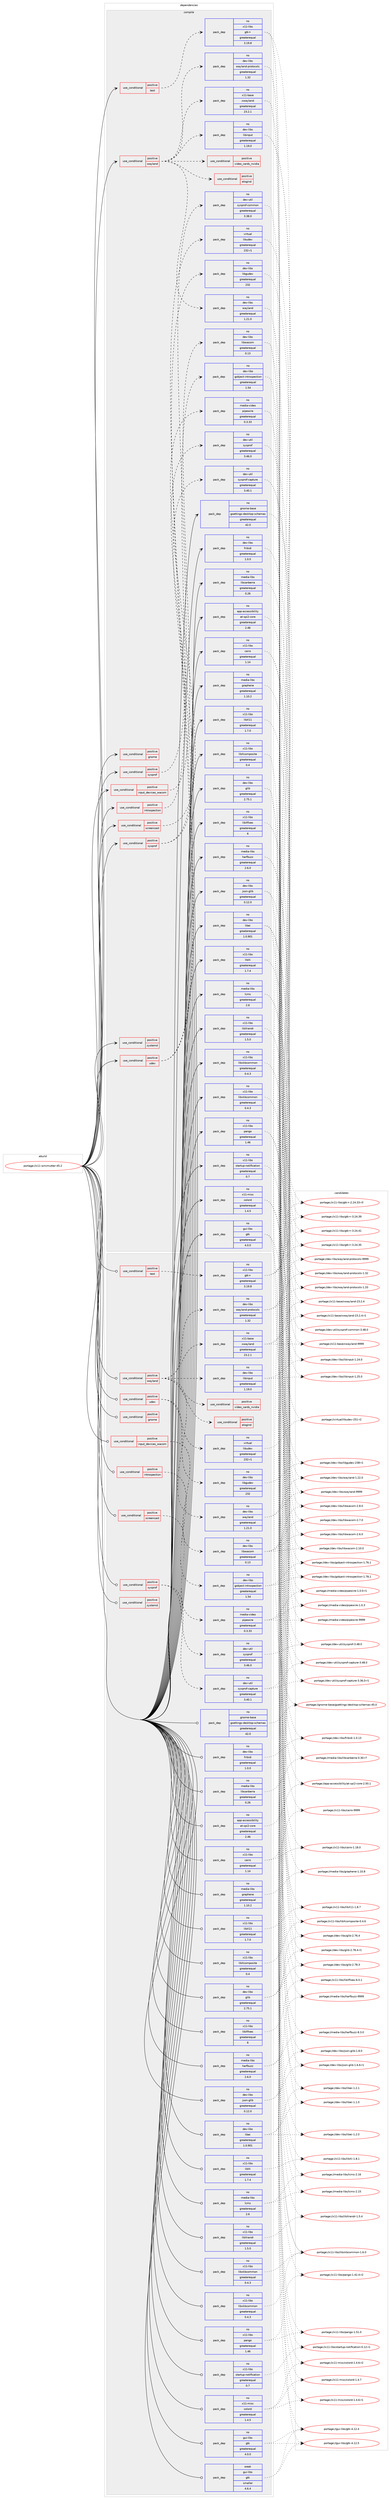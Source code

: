 digraph prolog {

# *************
# Graph options
# *************

newrank=true;
concentrate=true;
compound=true;
graph [rankdir=LR,fontname=Helvetica,fontsize=10,ranksep=1.5];#, ranksep=2.5, nodesep=0.2];
edge  [arrowhead=vee];
node  [fontname=Helvetica,fontsize=10];

# **********
# The ebuild
# **********

subgraph cluster_leftcol {
color=gray;
rank=same;
label=<<i>ebuild</i>>;
id [label="portage://x11-wm/mutter-45.2", color=red, width=4, href="../x11-wm/mutter-45.2.svg"];
}

# ****************
# The dependencies
# ****************

subgraph cluster_midcol {
color=gray;
label=<<i>dependencies</i>>;
subgraph cluster_compile {
fillcolor="#eeeeee";
style=filled;
label=<<i>compile</i>>;
subgraph cond16862 {
dependency25806 [label=<<TABLE BORDER="0" CELLBORDER="1" CELLSPACING="0" CELLPADDING="4"><TR><TD ROWSPAN="3" CELLPADDING="10">use_conditional</TD></TR><TR><TD>positive</TD></TR><TR><TD>gnome</TD></TR></TABLE>>, shape=none, color=red];
# *** BEGIN UNKNOWN DEPENDENCY TYPE (TODO) ***
# dependency25806 -> package_dependency(portage://x11-wm/mutter-45.2,install,no,gnome-base,gnome-desktop,none,[,,],[slot(4),equal],[])
# *** END UNKNOWN DEPENDENCY TYPE (TODO) ***

}
id:e -> dependency25806:w [weight=20,style="solid",arrowhead="vee"];
subgraph cond16863 {
dependency25807 [label=<<TABLE BORDER="0" CELLBORDER="1" CELLSPACING="0" CELLPADDING="4"><TR><TD ROWSPAN="3" CELLPADDING="10">use_conditional</TD></TR><TR><TD>positive</TD></TR><TR><TD>input_devices_wacom</TD></TR></TABLE>>, shape=none, color=red];
subgraph pack8626 {
dependency25808 [label=<<TABLE BORDER="0" CELLBORDER="1" CELLSPACING="0" CELLPADDING="4" WIDTH="220"><TR><TD ROWSPAN="6" CELLPADDING="30">pack_dep</TD></TR><TR><TD WIDTH="110">no</TD></TR><TR><TD>dev-libs</TD></TR><TR><TD>libwacom</TD></TR><TR><TD>greaterequal</TD></TR><TR><TD>0.13</TD></TR></TABLE>>, shape=none, color=blue];
}
dependency25807:e -> dependency25808:w [weight=20,style="dashed",arrowhead="vee"];
}
id:e -> dependency25807:w [weight=20,style="solid",arrowhead="vee"];
subgraph cond16864 {
dependency25809 [label=<<TABLE BORDER="0" CELLBORDER="1" CELLSPACING="0" CELLPADDING="4"><TR><TD ROWSPAN="3" CELLPADDING="10">use_conditional</TD></TR><TR><TD>positive</TD></TR><TR><TD>introspection</TD></TR></TABLE>>, shape=none, color=red];
subgraph pack8627 {
dependency25810 [label=<<TABLE BORDER="0" CELLBORDER="1" CELLSPACING="0" CELLPADDING="4" WIDTH="220"><TR><TD ROWSPAN="6" CELLPADDING="30">pack_dep</TD></TR><TR><TD WIDTH="110">no</TD></TR><TR><TD>dev-libs</TD></TR><TR><TD>gobject-introspection</TD></TR><TR><TD>greaterequal</TD></TR><TR><TD>1.54</TD></TR></TABLE>>, shape=none, color=blue];
}
dependency25809:e -> dependency25810:w [weight=20,style="dashed",arrowhead="vee"];
}
id:e -> dependency25809:w [weight=20,style="solid",arrowhead="vee"];
subgraph cond16865 {
dependency25811 [label=<<TABLE BORDER="0" CELLBORDER="1" CELLSPACING="0" CELLPADDING="4"><TR><TD ROWSPAN="3" CELLPADDING="10">use_conditional</TD></TR><TR><TD>positive</TD></TR><TR><TD>screencast</TD></TR></TABLE>>, shape=none, color=red];
subgraph pack8628 {
dependency25812 [label=<<TABLE BORDER="0" CELLBORDER="1" CELLSPACING="0" CELLPADDING="4" WIDTH="220"><TR><TD ROWSPAN="6" CELLPADDING="30">pack_dep</TD></TR><TR><TD WIDTH="110">no</TD></TR><TR><TD>media-video</TD></TR><TR><TD>pipewire</TD></TR><TR><TD>greaterequal</TD></TR><TR><TD>0.3.33</TD></TR></TABLE>>, shape=none, color=blue];
}
dependency25811:e -> dependency25812:w [weight=20,style="dashed",arrowhead="vee"];
}
id:e -> dependency25811:w [weight=20,style="solid",arrowhead="vee"];
subgraph cond16866 {
dependency25813 [label=<<TABLE BORDER="0" CELLBORDER="1" CELLSPACING="0" CELLPADDING="4"><TR><TD ROWSPAN="3" CELLPADDING="10">use_conditional</TD></TR><TR><TD>positive</TD></TR><TR><TD>sysprof</TD></TR></TABLE>>, shape=none, color=red];
subgraph pack8629 {
dependency25814 [label=<<TABLE BORDER="0" CELLBORDER="1" CELLSPACING="0" CELLPADDING="4" WIDTH="220"><TR><TD ROWSPAN="6" CELLPADDING="30">pack_dep</TD></TR><TR><TD WIDTH="110">no</TD></TR><TR><TD>dev-util</TD></TR><TR><TD>sysprof-capture</TD></TR><TR><TD>greaterequal</TD></TR><TR><TD>3.40.1</TD></TR></TABLE>>, shape=none, color=blue];
}
dependency25813:e -> dependency25814:w [weight=20,style="dashed",arrowhead="vee"];
subgraph pack8630 {
dependency25815 [label=<<TABLE BORDER="0" CELLBORDER="1" CELLSPACING="0" CELLPADDING="4" WIDTH="220"><TR><TD ROWSPAN="6" CELLPADDING="30">pack_dep</TD></TR><TR><TD WIDTH="110">no</TD></TR><TR><TD>dev-util</TD></TR><TR><TD>sysprof</TD></TR><TR><TD>greaterequal</TD></TR><TR><TD>3.46.0</TD></TR></TABLE>>, shape=none, color=blue];
}
dependency25813:e -> dependency25815:w [weight=20,style="dashed",arrowhead="vee"];
}
id:e -> dependency25813:w [weight=20,style="solid",arrowhead="vee"];
subgraph cond16867 {
dependency25816 [label=<<TABLE BORDER="0" CELLBORDER="1" CELLSPACING="0" CELLPADDING="4"><TR><TD ROWSPAN="3" CELLPADDING="10">use_conditional</TD></TR><TR><TD>positive</TD></TR><TR><TD>sysprof</TD></TR></TABLE>>, shape=none, color=red];
subgraph pack8631 {
dependency25817 [label=<<TABLE BORDER="0" CELLBORDER="1" CELLSPACING="0" CELLPADDING="4" WIDTH="220"><TR><TD ROWSPAN="6" CELLPADDING="30">pack_dep</TD></TR><TR><TD WIDTH="110">no</TD></TR><TR><TD>dev-util</TD></TR><TR><TD>sysprof-common</TD></TR><TR><TD>greaterequal</TD></TR><TR><TD>3.38.0</TD></TR></TABLE>>, shape=none, color=blue];
}
dependency25816:e -> dependency25817:w [weight=20,style="dashed",arrowhead="vee"];
}
id:e -> dependency25816:w [weight=20,style="solid",arrowhead="vee"];
subgraph cond16868 {
dependency25818 [label=<<TABLE BORDER="0" CELLBORDER="1" CELLSPACING="0" CELLPADDING="4"><TR><TD ROWSPAN="3" CELLPADDING="10">use_conditional</TD></TR><TR><TD>positive</TD></TR><TR><TD>systemd</TD></TR></TABLE>>, shape=none, color=red];
# *** BEGIN UNKNOWN DEPENDENCY TYPE (TODO) ***
# dependency25818 -> package_dependency(portage://x11-wm/mutter-45.2,install,no,sys-apps,systemd,none,[,,],[],[])
# *** END UNKNOWN DEPENDENCY TYPE (TODO) ***

}
id:e -> dependency25818:w [weight=20,style="solid",arrowhead="vee"];
subgraph cond16869 {
dependency25819 [label=<<TABLE BORDER="0" CELLBORDER="1" CELLSPACING="0" CELLPADDING="4"><TR><TD ROWSPAN="3" CELLPADDING="10">use_conditional</TD></TR><TR><TD>positive</TD></TR><TR><TD>test</TD></TR></TABLE>>, shape=none, color=red];
subgraph pack8632 {
dependency25820 [label=<<TABLE BORDER="0" CELLBORDER="1" CELLSPACING="0" CELLPADDING="4" WIDTH="220"><TR><TD ROWSPAN="6" CELLPADDING="30">pack_dep</TD></TR><TR><TD WIDTH="110">no</TD></TR><TR><TD>x11-libs</TD></TR><TR><TD>gtk+</TD></TR><TR><TD>greaterequal</TD></TR><TR><TD>3.19.8</TD></TR></TABLE>>, shape=none, color=blue];
}
dependency25819:e -> dependency25820:w [weight=20,style="dashed",arrowhead="vee"];
# *** BEGIN UNKNOWN DEPENDENCY TYPE (TODO) ***
# dependency25819 -> package_dependency(portage://x11-wm/mutter-45.2,install,no,gnome-extra,zenity,none,[,,],[],[])
# *** END UNKNOWN DEPENDENCY TYPE (TODO) ***

}
id:e -> dependency25819:w [weight=20,style="solid",arrowhead="vee"];
subgraph cond16870 {
dependency25821 [label=<<TABLE BORDER="0" CELLBORDER="1" CELLSPACING="0" CELLPADDING="4"><TR><TD ROWSPAN="3" CELLPADDING="10">use_conditional</TD></TR><TR><TD>positive</TD></TR><TR><TD>udev</TD></TR></TABLE>>, shape=none, color=red];
subgraph pack8633 {
dependency25822 [label=<<TABLE BORDER="0" CELLBORDER="1" CELLSPACING="0" CELLPADDING="4" WIDTH="220"><TR><TD ROWSPAN="6" CELLPADDING="30">pack_dep</TD></TR><TR><TD WIDTH="110">no</TD></TR><TR><TD>virtual</TD></TR><TR><TD>libudev</TD></TR><TR><TD>greaterequal</TD></TR><TR><TD>232-r1</TD></TR></TABLE>>, shape=none, color=blue];
}
dependency25821:e -> dependency25822:w [weight=20,style="dashed",arrowhead="vee"];
subgraph pack8634 {
dependency25823 [label=<<TABLE BORDER="0" CELLBORDER="1" CELLSPACING="0" CELLPADDING="4" WIDTH="220"><TR><TD ROWSPAN="6" CELLPADDING="30">pack_dep</TD></TR><TR><TD WIDTH="110">no</TD></TR><TR><TD>dev-libs</TD></TR><TR><TD>libgudev</TD></TR><TR><TD>greaterequal</TD></TR><TR><TD>232</TD></TR></TABLE>>, shape=none, color=blue];
}
dependency25821:e -> dependency25823:w [weight=20,style="dashed",arrowhead="vee"];
}
id:e -> dependency25821:w [weight=20,style="solid",arrowhead="vee"];
subgraph cond16871 {
dependency25824 [label=<<TABLE BORDER="0" CELLBORDER="1" CELLSPACING="0" CELLPADDING="4"><TR><TD ROWSPAN="3" CELLPADDING="10">use_conditional</TD></TR><TR><TD>positive</TD></TR><TR><TD>wayland</TD></TR></TABLE>>, shape=none, color=red];
subgraph pack8635 {
dependency25825 [label=<<TABLE BORDER="0" CELLBORDER="1" CELLSPACING="0" CELLPADDING="4" WIDTH="220"><TR><TD ROWSPAN="6" CELLPADDING="30">pack_dep</TD></TR><TR><TD WIDTH="110">no</TD></TR><TR><TD>dev-libs</TD></TR><TR><TD>wayland-protocols</TD></TR><TR><TD>greaterequal</TD></TR><TR><TD>1.32</TD></TR></TABLE>>, shape=none, color=blue];
}
dependency25824:e -> dependency25825:w [weight=20,style="dashed",arrowhead="vee"];
subgraph pack8636 {
dependency25826 [label=<<TABLE BORDER="0" CELLBORDER="1" CELLSPACING="0" CELLPADDING="4" WIDTH="220"><TR><TD ROWSPAN="6" CELLPADDING="30">pack_dep</TD></TR><TR><TD WIDTH="110">no</TD></TR><TR><TD>dev-libs</TD></TR><TR><TD>wayland</TD></TR><TR><TD>greaterequal</TD></TR><TR><TD>1.21.0</TD></TR></TABLE>>, shape=none, color=blue];
}
dependency25824:e -> dependency25826:w [weight=20,style="dashed",arrowhead="vee"];
# *** BEGIN UNKNOWN DEPENDENCY TYPE (TODO) ***
# dependency25824 -> package_dependency(portage://x11-wm/mutter-45.2,install,no,x11-libs,libdrm,none,[,,],[],[])
# *** END UNKNOWN DEPENDENCY TYPE (TODO) ***

# *** BEGIN UNKNOWN DEPENDENCY TYPE (TODO) ***
# dependency25824 -> package_dependency(portage://x11-wm/mutter-45.2,install,no,media-libs,mesa,none,[,,],[],[use(enable(gbm),positive)])
# *** END UNKNOWN DEPENDENCY TYPE (TODO) ***

subgraph pack8637 {
dependency25827 [label=<<TABLE BORDER="0" CELLBORDER="1" CELLSPACING="0" CELLPADDING="4" WIDTH="220"><TR><TD ROWSPAN="6" CELLPADDING="30">pack_dep</TD></TR><TR><TD WIDTH="110">no</TD></TR><TR><TD>dev-libs</TD></TR><TR><TD>libinput</TD></TR><TR><TD>greaterequal</TD></TR><TR><TD>1.19.0</TD></TR></TABLE>>, shape=none, color=blue];
}
dependency25824:e -> dependency25827:w [weight=20,style="dashed",arrowhead="vee"];
subgraph cond16872 {
dependency25828 [label=<<TABLE BORDER="0" CELLBORDER="1" CELLSPACING="0" CELLPADDING="4"><TR><TD ROWSPAN="3" CELLPADDING="10">use_conditional</TD></TR><TR><TD>positive</TD></TR><TR><TD>elogind</TD></TR></TABLE>>, shape=none, color=red];
# *** BEGIN UNKNOWN DEPENDENCY TYPE (TODO) ***
# dependency25828 -> package_dependency(portage://x11-wm/mutter-45.2,install,no,sys-auth,elogind,none,[,,],[],[])
# *** END UNKNOWN DEPENDENCY TYPE (TODO) ***

}
dependency25824:e -> dependency25828:w [weight=20,style="dashed",arrowhead="vee"];
subgraph pack8638 {
dependency25829 [label=<<TABLE BORDER="0" CELLBORDER="1" CELLSPACING="0" CELLPADDING="4" WIDTH="220"><TR><TD ROWSPAN="6" CELLPADDING="30">pack_dep</TD></TR><TR><TD WIDTH="110">no</TD></TR><TR><TD>x11-base</TD></TR><TR><TD>xwayland</TD></TR><TR><TD>greaterequal</TD></TR><TR><TD>23.2.1</TD></TR></TABLE>>, shape=none, color=blue];
}
dependency25824:e -> dependency25829:w [weight=20,style="dashed",arrowhead="vee"];
subgraph cond16873 {
dependency25830 [label=<<TABLE BORDER="0" CELLBORDER="1" CELLSPACING="0" CELLPADDING="4"><TR><TD ROWSPAN="3" CELLPADDING="10">use_conditional</TD></TR><TR><TD>positive</TD></TR><TR><TD>video_cards_nvidia</TD></TR></TABLE>>, shape=none, color=red];
# *** BEGIN UNKNOWN DEPENDENCY TYPE (TODO) ***
# dependency25830 -> package_dependency(portage://x11-wm/mutter-45.2,install,no,gui-libs,egl-wayland,none,[,,],[],[])
# *** END UNKNOWN DEPENDENCY TYPE (TODO) ***

}
dependency25824:e -> dependency25830:w [weight=20,style="dashed",arrowhead="vee"];
}
id:e -> dependency25824:w [weight=20,style="solid",arrowhead="vee"];
subgraph pack8639 {
dependency25831 [label=<<TABLE BORDER="0" CELLBORDER="1" CELLSPACING="0" CELLPADDING="4" WIDTH="220"><TR><TD ROWSPAN="6" CELLPADDING="30">pack_dep</TD></TR><TR><TD WIDTH="110">no</TD></TR><TR><TD>app-accessibility</TD></TR><TR><TD>at-spi2-core</TD></TR><TR><TD>greaterequal</TD></TR><TR><TD>2.46</TD></TR></TABLE>>, shape=none, color=blue];
}
id:e -> dependency25831:w [weight=20,style="solid",arrowhead="vee"];
subgraph pack8640 {
dependency25832 [label=<<TABLE BORDER="0" CELLBORDER="1" CELLSPACING="0" CELLPADDING="4" WIDTH="220"><TR><TD ROWSPAN="6" CELLPADDING="30">pack_dep</TD></TR><TR><TD WIDTH="110">no</TD></TR><TR><TD>dev-libs</TD></TR><TR><TD>fribidi</TD></TR><TR><TD>greaterequal</TD></TR><TR><TD>1.0.0</TD></TR></TABLE>>, shape=none, color=blue];
}
id:e -> dependency25832:w [weight=20,style="solid",arrowhead="vee"];
subgraph pack8641 {
dependency25833 [label=<<TABLE BORDER="0" CELLBORDER="1" CELLSPACING="0" CELLPADDING="4" WIDTH="220"><TR><TD ROWSPAN="6" CELLPADDING="30">pack_dep</TD></TR><TR><TD WIDTH="110">no</TD></TR><TR><TD>dev-libs</TD></TR><TR><TD>glib</TD></TR><TR><TD>greaterequal</TD></TR><TR><TD>2.75.1</TD></TR></TABLE>>, shape=none, color=blue];
}
id:e -> dependency25833:w [weight=20,style="solid",arrowhead="vee"];
subgraph pack8642 {
dependency25834 [label=<<TABLE BORDER="0" CELLBORDER="1" CELLSPACING="0" CELLPADDING="4" WIDTH="220"><TR><TD ROWSPAN="6" CELLPADDING="30">pack_dep</TD></TR><TR><TD WIDTH="110">no</TD></TR><TR><TD>dev-libs</TD></TR><TR><TD>json-glib</TD></TR><TR><TD>greaterequal</TD></TR><TR><TD>0.12.0</TD></TR></TABLE>>, shape=none, color=blue];
}
id:e -> dependency25834:w [weight=20,style="solid",arrowhead="vee"];
subgraph pack8643 {
dependency25835 [label=<<TABLE BORDER="0" CELLBORDER="1" CELLSPACING="0" CELLPADDING="4" WIDTH="220"><TR><TD ROWSPAN="6" CELLPADDING="30">pack_dep</TD></TR><TR><TD WIDTH="110">no</TD></TR><TR><TD>dev-libs</TD></TR><TR><TD>libei</TD></TR><TR><TD>greaterequal</TD></TR><TR><TD>1.0.901</TD></TR></TABLE>>, shape=none, color=blue];
}
id:e -> dependency25835:w [weight=20,style="solid",arrowhead="vee"];
# *** BEGIN UNKNOWN DEPENDENCY TYPE (TODO) ***
# id -> package_dependency(portage://x11-wm/mutter-45.2,install,no,gnome-base,gnome-settings-daemon,none,[,,],[],[])
# *** END UNKNOWN DEPENDENCY TYPE (TODO) ***

subgraph pack8644 {
dependency25836 [label=<<TABLE BORDER="0" CELLBORDER="1" CELLSPACING="0" CELLPADDING="4" WIDTH="220"><TR><TD ROWSPAN="6" CELLPADDING="30">pack_dep</TD></TR><TR><TD WIDTH="110">no</TD></TR><TR><TD>gnome-base</TD></TR><TR><TD>gsettings-desktop-schemas</TD></TR><TR><TD>greaterequal</TD></TR><TR><TD>42.0</TD></TR></TABLE>>, shape=none, color=blue];
}
id:e -> dependency25836:w [weight=20,style="solid",arrowhead="vee"];
subgraph pack8645 {
dependency25837 [label=<<TABLE BORDER="0" CELLBORDER="1" CELLSPACING="0" CELLPADDING="4" WIDTH="220"><TR><TD ROWSPAN="6" CELLPADDING="30">pack_dep</TD></TR><TR><TD WIDTH="110">no</TD></TR><TR><TD>gui-libs</TD></TR><TR><TD>gtk</TD></TR><TR><TD>greaterequal</TD></TR><TR><TD>4.0.0</TD></TR></TABLE>>, shape=none, color=blue];
}
id:e -> dependency25837:w [weight=20,style="solid",arrowhead="vee"];
subgraph pack8646 {
dependency25838 [label=<<TABLE BORDER="0" CELLBORDER="1" CELLSPACING="0" CELLPADDING="4" WIDTH="220"><TR><TD ROWSPAN="6" CELLPADDING="30">pack_dep</TD></TR><TR><TD WIDTH="110">no</TD></TR><TR><TD>media-libs</TD></TR><TR><TD>graphene</TD></TR><TR><TD>greaterequal</TD></TR><TR><TD>1.10.2</TD></TR></TABLE>>, shape=none, color=blue];
}
id:e -> dependency25838:w [weight=20,style="solid",arrowhead="vee"];
subgraph pack8647 {
dependency25839 [label=<<TABLE BORDER="0" CELLBORDER="1" CELLSPACING="0" CELLPADDING="4" WIDTH="220"><TR><TD ROWSPAN="6" CELLPADDING="30">pack_dep</TD></TR><TR><TD WIDTH="110">no</TD></TR><TR><TD>media-libs</TD></TR><TR><TD>harfbuzz</TD></TR><TR><TD>greaterequal</TD></TR><TR><TD>2.6.0</TD></TR></TABLE>>, shape=none, color=blue];
}
id:e -> dependency25839:w [weight=20,style="solid",arrowhead="vee"];
subgraph pack8648 {
dependency25840 [label=<<TABLE BORDER="0" CELLBORDER="1" CELLSPACING="0" CELLPADDING="4" WIDTH="220"><TR><TD ROWSPAN="6" CELLPADDING="30">pack_dep</TD></TR><TR><TD WIDTH="110">no</TD></TR><TR><TD>media-libs</TD></TR><TR><TD>lcms</TD></TR><TR><TD>greaterequal</TD></TR><TR><TD>2.6</TD></TR></TABLE>>, shape=none, color=blue];
}
id:e -> dependency25840:w [weight=20,style="solid",arrowhead="vee"];
subgraph pack8649 {
dependency25841 [label=<<TABLE BORDER="0" CELLBORDER="1" CELLSPACING="0" CELLPADDING="4" WIDTH="220"><TR><TD ROWSPAN="6" CELLPADDING="30">pack_dep</TD></TR><TR><TD WIDTH="110">no</TD></TR><TR><TD>media-libs</TD></TR><TR><TD>libcanberra</TD></TR><TR><TD>greaterequal</TD></TR><TR><TD>0.26</TD></TR></TABLE>>, shape=none, color=blue];
}
id:e -> dependency25841:w [weight=20,style="solid",arrowhead="vee"];
# *** BEGIN UNKNOWN DEPENDENCY TYPE (TODO) ***
# id -> package_dependency(portage://x11-wm/mutter-45.2,install,no,media-libs,libglvnd,none,[,,],[],[use(enable(X),none)])
# *** END UNKNOWN DEPENDENCY TYPE (TODO) ***

# *** BEGIN UNKNOWN DEPENDENCY TYPE (TODO) ***
# id -> package_dependency(portage://x11-wm/mutter-45.2,install,no,sys-apps,dbus,none,[,,],[],[])
# *** END UNKNOWN DEPENDENCY TYPE (TODO) ***

# *** BEGIN UNKNOWN DEPENDENCY TYPE (TODO) ***
# id -> package_dependency(portage://x11-wm/mutter-45.2,install,no,x11-base,xorg-proto,none,[,,],[],[])
# *** END UNKNOWN DEPENDENCY TYPE (TODO) ***

subgraph pack8650 {
dependency25842 [label=<<TABLE BORDER="0" CELLBORDER="1" CELLSPACING="0" CELLPADDING="4" WIDTH="220"><TR><TD ROWSPAN="6" CELLPADDING="30">pack_dep</TD></TR><TR><TD WIDTH="110">no</TD></TR><TR><TD>x11-libs</TD></TR><TR><TD>cairo</TD></TR><TR><TD>greaterequal</TD></TR><TR><TD>1.14</TD></TR></TABLE>>, shape=none, color=blue];
}
id:e -> dependency25842:w [weight=20,style="solid",arrowhead="vee"];
# *** BEGIN UNKNOWN DEPENDENCY TYPE (TODO) ***
# id -> package_dependency(portage://x11-wm/mutter-45.2,install,no,x11-libs,gdk-pixbuf,none,[,,],[slot(2)],[])
# *** END UNKNOWN DEPENDENCY TYPE (TODO) ***

# *** BEGIN UNKNOWN DEPENDENCY TYPE (TODO) ***
# id -> package_dependency(portage://x11-wm/mutter-45.2,install,no,x11-libs,libICE,none,[,,],[],[])
# *** END UNKNOWN DEPENDENCY TYPE (TODO) ***

# *** BEGIN UNKNOWN DEPENDENCY TYPE (TODO) ***
# id -> package_dependency(portage://x11-wm/mutter-45.2,install,no,x11-libs,libSM,none,[,,],[],[])
# *** END UNKNOWN DEPENDENCY TYPE (TODO) ***

subgraph pack8651 {
dependency25843 [label=<<TABLE BORDER="0" CELLBORDER="1" CELLSPACING="0" CELLPADDING="4" WIDTH="220"><TR><TD ROWSPAN="6" CELLPADDING="30">pack_dep</TD></TR><TR><TD WIDTH="110">no</TD></TR><TR><TD>x11-libs</TD></TR><TR><TD>libX11</TD></TR><TR><TD>greaterequal</TD></TR><TR><TD>1.7.0</TD></TR></TABLE>>, shape=none, color=blue];
}
id:e -> dependency25843:w [weight=20,style="solid",arrowhead="vee"];
# *** BEGIN UNKNOWN DEPENDENCY TYPE (TODO) ***
# id -> package_dependency(portage://x11-wm/mutter-45.2,install,no,x11-libs,libXau,none,[,,],[],[])
# *** END UNKNOWN DEPENDENCY TYPE (TODO) ***

subgraph pack8652 {
dependency25844 [label=<<TABLE BORDER="0" CELLBORDER="1" CELLSPACING="0" CELLPADDING="4" WIDTH="220"><TR><TD ROWSPAN="6" CELLPADDING="30">pack_dep</TD></TR><TR><TD WIDTH="110">no</TD></TR><TR><TD>x11-libs</TD></TR><TR><TD>libXcomposite</TD></TR><TR><TD>greaterequal</TD></TR><TR><TD>0.4</TD></TR></TABLE>>, shape=none, color=blue];
}
id:e -> dependency25844:w [weight=20,style="solid",arrowhead="vee"];
# *** BEGIN UNKNOWN DEPENDENCY TYPE (TODO) ***
# id -> package_dependency(portage://x11-wm/mutter-45.2,install,no,x11-libs,libXcursor,none,[,,],[],[])
# *** END UNKNOWN DEPENDENCY TYPE (TODO) ***

# *** BEGIN UNKNOWN DEPENDENCY TYPE (TODO) ***
# id -> package_dependency(portage://x11-wm/mutter-45.2,install,no,x11-libs,libXdamage,none,[,,],[],[])
# *** END UNKNOWN DEPENDENCY TYPE (TODO) ***

# *** BEGIN UNKNOWN DEPENDENCY TYPE (TODO) ***
# id -> package_dependency(portage://x11-wm/mutter-45.2,install,no,x11-libs,libXext,none,[,,],[],[])
# *** END UNKNOWN DEPENDENCY TYPE (TODO) ***

subgraph pack8653 {
dependency25845 [label=<<TABLE BORDER="0" CELLBORDER="1" CELLSPACING="0" CELLPADDING="4" WIDTH="220"><TR><TD ROWSPAN="6" CELLPADDING="30">pack_dep</TD></TR><TR><TD WIDTH="110">no</TD></TR><TR><TD>x11-libs</TD></TR><TR><TD>libXfixes</TD></TR><TR><TD>greaterequal</TD></TR><TR><TD>6</TD></TR></TABLE>>, shape=none, color=blue];
}
id:e -> dependency25845:w [weight=20,style="solid",arrowhead="vee"];
subgraph pack8654 {
dependency25846 [label=<<TABLE BORDER="0" CELLBORDER="1" CELLSPACING="0" CELLPADDING="4" WIDTH="220"><TR><TD ROWSPAN="6" CELLPADDING="30">pack_dep</TD></TR><TR><TD WIDTH="110">no</TD></TR><TR><TD>x11-libs</TD></TR><TR><TD>libXi</TD></TR><TR><TD>greaterequal</TD></TR><TR><TD>1.7.4</TD></TR></TABLE>>, shape=none, color=blue];
}
id:e -> dependency25846:w [weight=20,style="solid",arrowhead="vee"];
# *** BEGIN UNKNOWN DEPENDENCY TYPE (TODO) ***
# id -> package_dependency(portage://x11-wm/mutter-45.2,install,no,x11-libs,libXinerama,none,[,,],[],[])
# *** END UNKNOWN DEPENDENCY TYPE (TODO) ***

subgraph pack8655 {
dependency25847 [label=<<TABLE BORDER="0" CELLBORDER="1" CELLSPACING="0" CELLPADDING="4" WIDTH="220"><TR><TD ROWSPAN="6" CELLPADDING="30">pack_dep</TD></TR><TR><TD WIDTH="110">no</TD></TR><TR><TD>x11-libs</TD></TR><TR><TD>libXrandr</TD></TR><TR><TD>greaterequal</TD></TR><TR><TD>1.5.0</TD></TR></TABLE>>, shape=none, color=blue];
}
id:e -> dependency25847:w [weight=20,style="solid",arrowhead="vee"];
# *** BEGIN UNKNOWN DEPENDENCY TYPE (TODO) ***
# id -> package_dependency(portage://x11-wm/mutter-45.2,install,no,x11-libs,libXrender,none,[,,],[],[])
# *** END UNKNOWN DEPENDENCY TYPE (TODO) ***

# *** BEGIN UNKNOWN DEPENDENCY TYPE (TODO) ***
# id -> package_dependency(portage://x11-wm/mutter-45.2,install,no,x11-libs,libXtst,none,[,,],[],[])
# *** END UNKNOWN DEPENDENCY TYPE (TODO) ***

# *** BEGIN UNKNOWN DEPENDENCY TYPE (TODO) ***
# id -> package_dependency(portage://x11-wm/mutter-45.2,install,no,x11-libs,libxcb,none,[,,],any_same_slot,[])
# *** END UNKNOWN DEPENDENCY TYPE (TODO) ***

subgraph pack8656 {
dependency25848 [label=<<TABLE BORDER="0" CELLBORDER="1" CELLSPACING="0" CELLPADDING="4" WIDTH="220"><TR><TD ROWSPAN="6" CELLPADDING="30">pack_dep</TD></TR><TR><TD WIDTH="110">no</TD></TR><TR><TD>x11-libs</TD></TR><TR><TD>libxkbcommon</TD></TR><TR><TD>greaterequal</TD></TR><TR><TD>0.4.3</TD></TR></TABLE>>, shape=none, color=blue];
}
id:e -> dependency25848:w [weight=20,style="solid",arrowhead="vee"];
subgraph pack8657 {
dependency25849 [label=<<TABLE BORDER="0" CELLBORDER="1" CELLSPACING="0" CELLPADDING="4" WIDTH="220"><TR><TD ROWSPAN="6" CELLPADDING="30">pack_dep</TD></TR><TR><TD WIDTH="110">no</TD></TR><TR><TD>x11-libs</TD></TR><TR><TD>libxkbcommon</TD></TR><TR><TD>greaterequal</TD></TR><TR><TD>0.4.3</TD></TR></TABLE>>, shape=none, color=blue];
}
id:e -> dependency25849:w [weight=20,style="solid",arrowhead="vee"];
# *** BEGIN UNKNOWN DEPENDENCY TYPE (TODO) ***
# id -> package_dependency(portage://x11-wm/mutter-45.2,install,no,x11-libs,libxkbfile,none,[,,],[],[])
# *** END UNKNOWN DEPENDENCY TYPE (TODO) ***

subgraph pack8658 {
dependency25850 [label=<<TABLE BORDER="0" CELLBORDER="1" CELLSPACING="0" CELLPADDING="4" WIDTH="220"><TR><TD ROWSPAN="6" CELLPADDING="30">pack_dep</TD></TR><TR><TD WIDTH="110">no</TD></TR><TR><TD>x11-libs</TD></TR><TR><TD>pango</TD></TR><TR><TD>greaterequal</TD></TR><TR><TD>1.46</TD></TR></TABLE>>, shape=none, color=blue];
}
id:e -> dependency25850:w [weight=20,style="solid",arrowhead="vee"];
subgraph pack8659 {
dependency25851 [label=<<TABLE BORDER="0" CELLBORDER="1" CELLSPACING="0" CELLPADDING="4" WIDTH="220"><TR><TD ROWSPAN="6" CELLPADDING="30">pack_dep</TD></TR><TR><TD WIDTH="110">no</TD></TR><TR><TD>x11-libs</TD></TR><TR><TD>startup-notification</TD></TR><TR><TD>greaterequal</TD></TR><TR><TD>0.7</TD></TR></TABLE>>, shape=none, color=blue];
}
id:e -> dependency25851:w [weight=20,style="solid",arrowhead="vee"];
subgraph pack8660 {
dependency25852 [label=<<TABLE BORDER="0" CELLBORDER="1" CELLSPACING="0" CELLPADDING="4" WIDTH="220"><TR><TD ROWSPAN="6" CELLPADDING="30">pack_dep</TD></TR><TR><TD WIDTH="110">no</TD></TR><TR><TD>x11-misc</TD></TR><TR><TD>colord</TD></TR><TR><TD>greaterequal</TD></TR><TR><TD>1.4.5</TD></TR></TABLE>>, shape=none, color=blue];
}
id:e -> dependency25852:w [weight=20,style="solid",arrowhead="vee"];
# *** BEGIN UNKNOWN DEPENDENCY TYPE (TODO) ***
# id -> package_dependency(portage://x11-wm/mutter-45.2,install,no,x11-misc,xkeyboard-config,none,[,,],[],[])
# *** END UNKNOWN DEPENDENCY TYPE (TODO) ***

}
subgraph cluster_compileandrun {
fillcolor="#eeeeee";
style=filled;
label=<<i>compile and run</i>>;
}
subgraph cluster_run {
fillcolor="#eeeeee";
style=filled;
label=<<i>run</i>>;
subgraph cond16874 {
dependency25853 [label=<<TABLE BORDER="0" CELLBORDER="1" CELLSPACING="0" CELLPADDING="4"><TR><TD ROWSPAN="3" CELLPADDING="10">use_conditional</TD></TR><TR><TD>positive</TD></TR><TR><TD>gnome</TD></TR></TABLE>>, shape=none, color=red];
# *** BEGIN UNKNOWN DEPENDENCY TYPE (TODO) ***
# dependency25853 -> package_dependency(portage://x11-wm/mutter-45.2,run,no,gnome-base,gnome-desktop,none,[,,],[slot(4),equal],[])
# *** END UNKNOWN DEPENDENCY TYPE (TODO) ***

}
id:e -> dependency25853:w [weight=20,style="solid",arrowhead="odot"];
subgraph cond16875 {
dependency25854 [label=<<TABLE BORDER="0" CELLBORDER="1" CELLSPACING="0" CELLPADDING="4"><TR><TD ROWSPAN="3" CELLPADDING="10">use_conditional</TD></TR><TR><TD>positive</TD></TR><TR><TD>input_devices_wacom</TD></TR></TABLE>>, shape=none, color=red];
subgraph pack8661 {
dependency25855 [label=<<TABLE BORDER="0" CELLBORDER="1" CELLSPACING="0" CELLPADDING="4" WIDTH="220"><TR><TD ROWSPAN="6" CELLPADDING="30">pack_dep</TD></TR><TR><TD WIDTH="110">no</TD></TR><TR><TD>dev-libs</TD></TR><TR><TD>libwacom</TD></TR><TR><TD>greaterequal</TD></TR><TR><TD>0.13</TD></TR></TABLE>>, shape=none, color=blue];
}
dependency25854:e -> dependency25855:w [weight=20,style="dashed",arrowhead="vee"];
}
id:e -> dependency25854:w [weight=20,style="solid",arrowhead="odot"];
subgraph cond16876 {
dependency25856 [label=<<TABLE BORDER="0" CELLBORDER="1" CELLSPACING="0" CELLPADDING="4"><TR><TD ROWSPAN="3" CELLPADDING="10">use_conditional</TD></TR><TR><TD>positive</TD></TR><TR><TD>introspection</TD></TR></TABLE>>, shape=none, color=red];
subgraph pack8662 {
dependency25857 [label=<<TABLE BORDER="0" CELLBORDER="1" CELLSPACING="0" CELLPADDING="4" WIDTH="220"><TR><TD ROWSPAN="6" CELLPADDING="30">pack_dep</TD></TR><TR><TD WIDTH="110">no</TD></TR><TR><TD>dev-libs</TD></TR><TR><TD>gobject-introspection</TD></TR><TR><TD>greaterequal</TD></TR><TR><TD>1.54</TD></TR></TABLE>>, shape=none, color=blue];
}
dependency25856:e -> dependency25857:w [weight=20,style="dashed",arrowhead="vee"];
}
id:e -> dependency25856:w [weight=20,style="solid",arrowhead="odot"];
subgraph cond16877 {
dependency25858 [label=<<TABLE BORDER="0" CELLBORDER="1" CELLSPACING="0" CELLPADDING="4"><TR><TD ROWSPAN="3" CELLPADDING="10">use_conditional</TD></TR><TR><TD>positive</TD></TR><TR><TD>screencast</TD></TR></TABLE>>, shape=none, color=red];
subgraph pack8663 {
dependency25859 [label=<<TABLE BORDER="0" CELLBORDER="1" CELLSPACING="0" CELLPADDING="4" WIDTH="220"><TR><TD ROWSPAN="6" CELLPADDING="30">pack_dep</TD></TR><TR><TD WIDTH="110">no</TD></TR><TR><TD>media-video</TD></TR><TR><TD>pipewire</TD></TR><TR><TD>greaterequal</TD></TR><TR><TD>0.3.33</TD></TR></TABLE>>, shape=none, color=blue];
}
dependency25858:e -> dependency25859:w [weight=20,style="dashed",arrowhead="vee"];
}
id:e -> dependency25858:w [weight=20,style="solid",arrowhead="odot"];
subgraph cond16878 {
dependency25860 [label=<<TABLE BORDER="0" CELLBORDER="1" CELLSPACING="0" CELLPADDING="4"><TR><TD ROWSPAN="3" CELLPADDING="10">use_conditional</TD></TR><TR><TD>positive</TD></TR><TR><TD>sysprof</TD></TR></TABLE>>, shape=none, color=red];
subgraph pack8664 {
dependency25861 [label=<<TABLE BORDER="0" CELLBORDER="1" CELLSPACING="0" CELLPADDING="4" WIDTH="220"><TR><TD ROWSPAN="6" CELLPADDING="30">pack_dep</TD></TR><TR><TD WIDTH="110">no</TD></TR><TR><TD>dev-util</TD></TR><TR><TD>sysprof-capture</TD></TR><TR><TD>greaterequal</TD></TR><TR><TD>3.40.1</TD></TR></TABLE>>, shape=none, color=blue];
}
dependency25860:e -> dependency25861:w [weight=20,style="dashed",arrowhead="vee"];
subgraph pack8665 {
dependency25862 [label=<<TABLE BORDER="0" CELLBORDER="1" CELLSPACING="0" CELLPADDING="4" WIDTH="220"><TR><TD ROWSPAN="6" CELLPADDING="30">pack_dep</TD></TR><TR><TD WIDTH="110">no</TD></TR><TR><TD>dev-util</TD></TR><TR><TD>sysprof</TD></TR><TR><TD>greaterequal</TD></TR><TR><TD>3.46.0</TD></TR></TABLE>>, shape=none, color=blue];
}
dependency25860:e -> dependency25862:w [weight=20,style="dashed",arrowhead="vee"];
}
id:e -> dependency25860:w [weight=20,style="solid",arrowhead="odot"];
subgraph cond16879 {
dependency25863 [label=<<TABLE BORDER="0" CELLBORDER="1" CELLSPACING="0" CELLPADDING="4"><TR><TD ROWSPAN="3" CELLPADDING="10">use_conditional</TD></TR><TR><TD>positive</TD></TR><TR><TD>systemd</TD></TR></TABLE>>, shape=none, color=red];
# *** BEGIN UNKNOWN DEPENDENCY TYPE (TODO) ***
# dependency25863 -> package_dependency(portage://x11-wm/mutter-45.2,run,no,sys-apps,systemd,none,[,,],[],[])
# *** END UNKNOWN DEPENDENCY TYPE (TODO) ***

}
id:e -> dependency25863:w [weight=20,style="solid",arrowhead="odot"];
subgraph cond16880 {
dependency25864 [label=<<TABLE BORDER="0" CELLBORDER="1" CELLSPACING="0" CELLPADDING="4"><TR><TD ROWSPAN="3" CELLPADDING="10">use_conditional</TD></TR><TR><TD>positive</TD></TR><TR><TD>test</TD></TR></TABLE>>, shape=none, color=red];
subgraph pack8666 {
dependency25865 [label=<<TABLE BORDER="0" CELLBORDER="1" CELLSPACING="0" CELLPADDING="4" WIDTH="220"><TR><TD ROWSPAN="6" CELLPADDING="30">pack_dep</TD></TR><TR><TD WIDTH="110">no</TD></TR><TR><TD>x11-libs</TD></TR><TR><TD>gtk+</TD></TR><TR><TD>greaterequal</TD></TR><TR><TD>3.19.8</TD></TR></TABLE>>, shape=none, color=blue];
}
dependency25864:e -> dependency25865:w [weight=20,style="dashed",arrowhead="vee"];
# *** BEGIN UNKNOWN DEPENDENCY TYPE (TODO) ***
# dependency25864 -> package_dependency(portage://x11-wm/mutter-45.2,run,no,gnome-extra,zenity,none,[,,],[],[])
# *** END UNKNOWN DEPENDENCY TYPE (TODO) ***

}
id:e -> dependency25864:w [weight=20,style="solid",arrowhead="odot"];
subgraph cond16881 {
dependency25866 [label=<<TABLE BORDER="0" CELLBORDER="1" CELLSPACING="0" CELLPADDING="4"><TR><TD ROWSPAN="3" CELLPADDING="10">use_conditional</TD></TR><TR><TD>positive</TD></TR><TR><TD>udev</TD></TR></TABLE>>, shape=none, color=red];
subgraph pack8667 {
dependency25867 [label=<<TABLE BORDER="0" CELLBORDER="1" CELLSPACING="0" CELLPADDING="4" WIDTH="220"><TR><TD ROWSPAN="6" CELLPADDING="30">pack_dep</TD></TR><TR><TD WIDTH="110">no</TD></TR><TR><TD>virtual</TD></TR><TR><TD>libudev</TD></TR><TR><TD>greaterequal</TD></TR><TR><TD>232-r1</TD></TR></TABLE>>, shape=none, color=blue];
}
dependency25866:e -> dependency25867:w [weight=20,style="dashed",arrowhead="vee"];
subgraph pack8668 {
dependency25868 [label=<<TABLE BORDER="0" CELLBORDER="1" CELLSPACING="0" CELLPADDING="4" WIDTH="220"><TR><TD ROWSPAN="6" CELLPADDING="30">pack_dep</TD></TR><TR><TD WIDTH="110">no</TD></TR><TR><TD>dev-libs</TD></TR><TR><TD>libgudev</TD></TR><TR><TD>greaterequal</TD></TR><TR><TD>232</TD></TR></TABLE>>, shape=none, color=blue];
}
dependency25866:e -> dependency25868:w [weight=20,style="dashed",arrowhead="vee"];
}
id:e -> dependency25866:w [weight=20,style="solid",arrowhead="odot"];
subgraph cond16882 {
dependency25869 [label=<<TABLE BORDER="0" CELLBORDER="1" CELLSPACING="0" CELLPADDING="4"><TR><TD ROWSPAN="3" CELLPADDING="10">use_conditional</TD></TR><TR><TD>positive</TD></TR><TR><TD>wayland</TD></TR></TABLE>>, shape=none, color=red];
subgraph pack8669 {
dependency25870 [label=<<TABLE BORDER="0" CELLBORDER="1" CELLSPACING="0" CELLPADDING="4" WIDTH="220"><TR><TD ROWSPAN="6" CELLPADDING="30">pack_dep</TD></TR><TR><TD WIDTH="110">no</TD></TR><TR><TD>dev-libs</TD></TR><TR><TD>wayland-protocols</TD></TR><TR><TD>greaterequal</TD></TR><TR><TD>1.32</TD></TR></TABLE>>, shape=none, color=blue];
}
dependency25869:e -> dependency25870:w [weight=20,style="dashed",arrowhead="vee"];
subgraph pack8670 {
dependency25871 [label=<<TABLE BORDER="0" CELLBORDER="1" CELLSPACING="0" CELLPADDING="4" WIDTH="220"><TR><TD ROWSPAN="6" CELLPADDING="30">pack_dep</TD></TR><TR><TD WIDTH="110">no</TD></TR><TR><TD>dev-libs</TD></TR><TR><TD>wayland</TD></TR><TR><TD>greaterequal</TD></TR><TR><TD>1.21.0</TD></TR></TABLE>>, shape=none, color=blue];
}
dependency25869:e -> dependency25871:w [weight=20,style="dashed",arrowhead="vee"];
# *** BEGIN UNKNOWN DEPENDENCY TYPE (TODO) ***
# dependency25869 -> package_dependency(portage://x11-wm/mutter-45.2,run,no,x11-libs,libdrm,none,[,,],[],[])
# *** END UNKNOWN DEPENDENCY TYPE (TODO) ***

# *** BEGIN UNKNOWN DEPENDENCY TYPE (TODO) ***
# dependency25869 -> package_dependency(portage://x11-wm/mutter-45.2,run,no,media-libs,mesa,none,[,,],[],[use(enable(gbm),positive)])
# *** END UNKNOWN DEPENDENCY TYPE (TODO) ***

subgraph pack8671 {
dependency25872 [label=<<TABLE BORDER="0" CELLBORDER="1" CELLSPACING="0" CELLPADDING="4" WIDTH="220"><TR><TD ROWSPAN="6" CELLPADDING="30">pack_dep</TD></TR><TR><TD WIDTH="110">no</TD></TR><TR><TD>dev-libs</TD></TR><TR><TD>libinput</TD></TR><TR><TD>greaterequal</TD></TR><TR><TD>1.19.0</TD></TR></TABLE>>, shape=none, color=blue];
}
dependency25869:e -> dependency25872:w [weight=20,style="dashed",arrowhead="vee"];
subgraph cond16883 {
dependency25873 [label=<<TABLE BORDER="0" CELLBORDER="1" CELLSPACING="0" CELLPADDING="4"><TR><TD ROWSPAN="3" CELLPADDING="10">use_conditional</TD></TR><TR><TD>positive</TD></TR><TR><TD>elogind</TD></TR></TABLE>>, shape=none, color=red];
# *** BEGIN UNKNOWN DEPENDENCY TYPE (TODO) ***
# dependency25873 -> package_dependency(portage://x11-wm/mutter-45.2,run,no,sys-auth,elogind,none,[,,],[],[])
# *** END UNKNOWN DEPENDENCY TYPE (TODO) ***

}
dependency25869:e -> dependency25873:w [weight=20,style="dashed",arrowhead="vee"];
subgraph pack8672 {
dependency25874 [label=<<TABLE BORDER="0" CELLBORDER="1" CELLSPACING="0" CELLPADDING="4" WIDTH="220"><TR><TD ROWSPAN="6" CELLPADDING="30">pack_dep</TD></TR><TR><TD WIDTH="110">no</TD></TR><TR><TD>x11-base</TD></TR><TR><TD>xwayland</TD></TR><TR><TD>greaterequal</TD></TR><TR><TD>23.2.1</TD></TR></TABLE>>, shape=none, color=blue];
}
dependency25869:e -> dependency25874:w [weight=20,style="dashed",arrowhead="vee"];
subgraph cond16884 {
dependency25875 [label=<<TABLE BORDER="0" CELLBORDER="1" CELLSPACING="0" CELLPADDING="4"><TR><TD ROWSPAN="3" CELLPADDING="10">use_conditional</TD></TR><TR><TD>positive</TD></TR><TR><TD>video_cards_nvidia</TD></TR></TABLE>>, shape=none, color=red];
# *** BEGIN UNKNOWN DEPENDENCY TYPE (TODO) ***
# dependency25875 -> package_dependency(portage://x11-wm/mutter-45.2,run,no,gui-libs,egl-wayland,none,[,,],[],[])
# *** END UNKNOWN DEPENDENCY TYPE (TODO) ***

}
dependency25869:e -> dependency25875:w [weight=20,style="dashed",arrowhead="vee"];
}
id:e -> dependency25869:w [weight=20,style="solid",arrowhead="odot"];
subgraph pack8673 {
dependency25876 [label=<<TABLE BORDER="0" CELLBORDER="1" CELLSPACING="0" CELLPADDING="4" WIDTH="220"><TR><TD ROWSPAN="6" CELLPADDING="30">pack_dep</TD></TR><TR><TD WIDTH="110">no</TD></TR><TR><TD>app-accessibility</TD></TR><TR><TD>at-spi2-core</TD></TR><TR><TD>greaterequal</TD></TR><TR><TD>2.46</TD></TR></TABLE>>, shape=none, color=blue];
}
id:e -> dependency25876:w [weight=20,style="solid",arrowhead="odot"];
subgraph pack8674 {
dependency25877 [label=<<TABLE BORDER="0" CELLBORDER="1" CELLSPACING="0" CELLPADDING="4" WIDTH="220"><TR><TD ROWSPAN="6" CELLPADDING="30">pack_dep</TD></TR><TR><TD WIDTH="110">no</TD></TR><TR><TD>dev-libs</TD></TR><TR><TD>fribidi</TD></TR><TR><TD>greaterequal</TD></TR><TR><TD>1.0.0</TD></TR></TABLE>>, shape=none, color=blue];
}
id:e -> dependency25877:w [weight=20,style="solid",arrowhead="odot"];
subgraph pack8675 {
dependency25878 [label=<<TABLE BORDER="0" CELLBORDER="1" CELLSPACING="0" CELLPADDING="4" WIDTH="220"><TR><TD ROWSPAN="6" CELLPADDING="30">pack_dep</TD></TR><TR><TD WIDTH="110">no</TD></TR><TR><TD>dev-libs</TD></TR><TR><TD>glib</TD></TR><TR><TD>greaterequal</TD></TR><TR><TD>2.75.1</TD></TR></TABLE>>, shape=none, color=blue];
}
id:e -> dependency25878:w [weight=20,style="solid",arrowhead="odot"];
subgraph pack8676 {
dependency25879 [label=<<TABLE BORDER="0" CELLBORDER="1" CELLSPACING="0" CELLPADDING="4" WIDTH="220"><TR><TD ROWSPAN="6" CELLPADDING="30">pack_dep</TD></TR><TR><TD WIDTH="110">no</TD></TR><TR><TD>dev-libs</TD></TR><TR><TD>json-glib</TD></TR><TR><TD>greaterequal</TD></TR><TR><TD>0.12.0</TD></TR></TABLE>>, shape=none, color=blue];
}
id:e -> dependency25879:w [weight=20,style="solid",arrowhead="odot"];
subgraph pack8677 {
dependency25880 [label=<<TABLE BORDER="0" CELLBORDER="1" CELLSPACING="0" CELLPADDING="4" WIDTH="220"><TR><TD ROWSPAN="6" CELLPADDING="30">pack_dep</TD></TR><TR><TD WIDTH="110">no</TD></TR><TR><TD>dev-libs</TD></TR><TR><TD>libei</TD></TR><TR><TD>greaterequal</TD></TR><TR><TD>1.0.901</TD></TR></TABLE>>, shape=none, color=blue];
}
id:e -> dependency25880:w [weight=20,style="solid",arrowhead="odot"];
# *** BEGIN UNKNOWN DEPENDENCY TYPE (TODO) ***
# id -> package_dependency(portage://x11-wm/mutter-45.2,run,no,gnome-base,gnome-settings-daemon,none,[,,],[],[])
# *** END UNKNOWN DEPENDENCY TYPE (TODO) ***

subgraph pack8678 {
dependency25881 [label=<<TABLE BORDER="0" CELLBORDER="1" CELLSPACING="0" CELLPADDING="4" WIDTH="220"><TR><TD ROWSPAN="6" CELLPADDING="30">pack_dep</TD></TR><TR><TD WIDTH="110">no</TD></TR><TR><TD>gnome-base</TD></TR><TR><TD>gsettings-desktop-schemas</TD></TR><TR><TD>greaterequal</TD></TR><TR><TD>42.0</TD></TR></TABLE>>, shape=none, color=blue];
}
id:e -> dependency25881:w [weight=20,style="solid",arrowhead="odot"];
subgraph pack8679 {
dependency25882 [label=<<TABLE BORDER="0" CELLBORDER="1" CELLSPACING="0" CELLPADDING="4" WIDTH="220"><TR><TD ROWSPAN="6" CELLPADDING="30">pack_dep</TD></TR><TR><TD WIDTH="110">no</TD></TR><TR><TD>gui-libs</TD></TR><TR><TD>gtk</TD></TR><TR><TD>greaterequal</TD></TR><TR><TD>4.0.0</TD></TR></TABLE>>, shape=none, color=blue];
}
id:e -> dependency25882:w [weight=20,style="solid",arrowhead="odot"];
subgraph pack8680 {
dependency25883 [label=<<TABLE BORDER="0" CELLBORDER="1" CELLSPACING="0" CELLPADDING="4" WIDTH="220"><TR><TD ROWSPAN="6" CELLPADDING="30">pack_dep</TD></TR><TR><TD WIDTH="110">no</TD></TR><TR><TD>media-libs</TD></TR><TR><TD>graphene</TD></TR><TR><TD>greaterequal</TD></TR><TR><TD>1.10.2</TD></TR></TABLE>>, shape=none, color=blue];
}
id:e -> dependency25883:w [weight=20,style="solid",arrowhead="odot"];
subgraph pack8681 {
dependency25884 [label=<<TABLE BORDER="0" CELLBORDER="1" CELLSPACING="0" CELLPADDING="4" WIDTH="220"><TR><TD ROWSPAN="6" CELLPADDING="30">pack_dep</TD></TR><TR><TD WIDTH="110">no</TD></TR><TR><TD>media-libs</TD></TR><TR><TD>harfbuzz</TD></TR><TR><TD>greaterequal</TD></TR><TR><TD>2.6.0</TD></TR></TABLE>>, shape=none, color=blue];
}
id:e -> dependency25884:w [weight=20,style="solid",arrowhead="odot"];
subgraph pack8682 {
dependency25885 [label=<<TABLE BORDER="0" CELLBORDER="1" CELLSPACING="0" CELLPADDING="4" WIDTH="220"><TR><TD ROWSPAN="6" CELLPADDING="30">pack_dep</TD></TR><TR><TD WIDTH="110">no</TD></TR><TR><TD>media-libs</TD></TR><TR><TD>lcms</TD></TR><TR><TD>greaterequal</TD></TR><TR><TD>2.6</TD></TR></TABLE>>, shape=none, color=blue];
}
id:e -> dependency25885:w [weight=20,style="solid",arrowhead="odot"];
subgraph pack8683 {
dependency25886 [label=<<TABLE BORDER="0" CELLBORDER="1" CELLSPACING="0" CELLPADDING="4" WIDTH="220"><TR><TD ROWSPAN="6" CELLPADDING="30">pack_dep</TD></TR><TR><TD WIDTH="110">no</TD></TR><TR><TD>media-libs</TD></TR><TR><TD>libcanberra</TD></TR><TR><TD>greaterequal</TD></TR><TR><TD>0.26</TD></TR></TABLE>>, shape=none, color=blue];
}
id:e -> dependency25886:w [weight=20,style="solid",arrowhead="odot"];
# *** BEGIN UNKNOWN DEPENDENCY TYPE (TODO) ***
# id -> package_dependency(portage://x11-wm/mutter-45.2,run,no,media-libs,libglvnd,none,[,,],[],[use(enable(X),none)])
# *** END UNKNOWN DEPENDENCY TYPE (TODO) ***

# *** BEGIN UNKNOWN DEPENDENCY TYPE (TODO) ***
# id -> package_dependency(portage://x11-wm/mutter-45.2,run,no,sys-apps,dbus,none,[,,],[],[])
# *** END UNKNOWN DEPENDENCY TYPE (TODO) ***

subgraph pack8684 {
dependency25887 [label=<<TABLE BORDER="0" CELLBORDER="1" CELLSPACING="0" CELLPADDING="4" WIDTH="220"><TR><TD ROWSPAN="6" CELLPADDING="30">pack_dep</TD></TR><TR><TD WIDTH="110">no</TD></TR><TR><TD>x11-libs</TD></TR><TR><TD>cairo</TD></TR><TR><TD>greaterequal</TD></TR><TR><TD>1.14</TD></TR></TABLE>>, shape=none, color=blue];
}
id:e -> dependency25887:w [weight=20,style="solid",arrowhead="odot"];
# *** BEGIN UNKNOWN DEPENDENCY TYPE (TODO) ***
# id -> package_dependency(portage://x11-wm/mutter-45.2,run,no,x11-libs,gdk-pixbuf,none,[,,],[slot(2)],[])
# *** END UNKNOWN DEPENDENCY TYPE (TODO) ***

# *** BEGIN UNKNOWN DEPENDENCY TYPE (TODO) ***
# id -> package_dependency(portage://x11-wm/mutter-45.2,run,no,x11-libs,libICE,none,[,,],[],[])
# *** END UNKNOWN DEPENDENCY TYPE (TODO) ***

# *** BEGIN UNKNOWN DEPENDENCY TYPE (TODO) ***
# id -> package_dependency(portage://x11-wm/mutter-45.2,run,no,x11-libs,libSM,none,[,,],[],[])
# *** END UNKNOWN DEPENDENCY TYPE (TODO) ***

subgraph pack8685 {
dependency25888 [label=<<TABLE BORDER="0" CELLBORDER="1" CELLSPACING="0" CELLPADDING="4" WIDTH="220"><TR><TD ROWSPAN="6" CELLPADDING="30">pack_dep</TD></TR><TR><TD WIDTH="110">no</TD></TR><TR><TD>x11-libs</TD></TR><TR><TD>libX11</TD></TR><TR><TD>greaterequal</TD></TR><TR><TD>1.7.0</TD></TR></TABLE>>, shape=none, color=blue];
}
id:e -> dependency25888:w [weight=20,style="solid",arrowhead="odot"];
# *** BEGIN UNKNOWN DEPENDENCY TYPE (TODO) ***
# id -> package_dependency(portage://x11-wm/mutter-45.2,run,no,x11-libs,libXau,none,[,,],[],[])
# *** END UNKNOWN DEPENDENCY TYPE (TODO) ***

subgraph pack8686 {
dependency25889 [label=<<TABLE BORDER="0" CELLBORDER="1" CELLSPACING="0" CELLPADDING="4" WIDTH="220"><TR><TD ROWSPAN="6" CELLPADDING="30">pack_dep</TD></TR><TR><TD WIDTH="110">no</TD></TR><TR><TD>x11-libs</TD></TR><TR><TD>libXcomposite</TD></TR><TR><TD>greaterequal</TD></TR><TR><TD>0.4</TD></TR></TABLE>>, shape=none, color=blue];
}
id:e -> dependency25889:w [weight=20,style="solid",arrowhead="odot"];
# *** BEGIN UNKNOWN DEPENDENCY TYPE (TODO) ***
# id -> package_dependency(portage://x11-wm/mutter-45.2,run,no,x11-libs,libXcursor,none,[,,],[],[])
# *** END UNKNOWN DEPENDENCY TYPE (TODO) ***

# *** BEGIN UNKNOWN DEPENDENCY TYPE (TODO) ***
# id -> package_dependency(portage://x11-wm/mutter-45.2,run,no,x11-libs,libXdamage,none,[,,],[],[])
# *** END UNKNOWN DEPENDENCY TYPE (TODO) ***

# *** BEGIN UNKNOWN DEPENDENCY TYPE (TODO) ***
# id -> package_dependency(portage://x11-wm/mutter-45.2,run,no,x11-libs,libXext,none,[,,],[],[])
# *** END UNKNOWN DEPENDENCY TYPE (TODO) ***

subgraph pack8687 {
dependency25890 [label=<<TABLE BORDER="0" CELLBORDER="1" CELLSPACING="0" CELLPADDING="4" WIDTH="220"><TR><TD ROWSPAN="6" CELLPADDING="30">pack_dep</TD></TR><TR><TD WIDTH="110">no</TD></TR><TR><TD>x11-libs</TD></TR><TR><TD>libXfixes</TD></TR><TR><TD>greaterequal</TD></TR><TR><TD>6</TD></TR></TABLE>>, shape=none, color=blue];
}
id:e -> dependency25890:w [weight=20,style="solid",arrowhead="odot"];
subgraph pack8688 {
dependency25891 [label=<<TABLE BORDER="0" CELLBORDER="1" CELLSPACING="0" CELLPADDING="4" WIDTH="220"><TR><TD ROWSPAN="6" CELLPADDING="30">pack_dep</TD></TR><TR><TD WIDTH="110">no</TD></TR><TR><TD>x11-libs</TD></TR><TR><TD>libXi</TD></TR><TR><TD>greaterequal</TD></TR><TR><TD>1.7.4</TD></TR></TABLE>>, shape=none, color=blue];
}
id:e -> dependency25891:w [weight=20,style="solid",arrowhead="odot"];
# *** BEGIN UNKNOWN DEPENDENCY TYPE (TODO) ***
# id -> package_dependency(portage://x11-wm/mutter-45.2,run,no,x11-libs,libXinerama,none,[,,],[],[])
# *** END UNKNOWN DEPENDENCY TYPE (TODO) ***

subgraph pack8689 {
dependency25892 [label=<<TABLE BORDER="0" CELLBORDER="1" CELLSPACING="0" CELLPADDING="4" WIDTH="220"><TR><TD ROWSPAN="6" CELLPADDING="30">pack_dep</TD></TR><TR><TD WIDTH="110">no</TD></TR><TR><TD>x11-libs</TD></TR><TR><TD>libXrandr</TD></TR><TR><TD>greaterequal</TD></TR><TR><TD>1.5.0</TD></TR></TABLE>>, shape=none, color=blue];
}
id:e -> dependency25892:w [weight=20,style="solid",arrowhead="odot"];
# *** BEGIN UNKNOWN DEPENDENCY TYPE (TODO) ***
# id -> package_dependency(portage://x11-wm/mutter-45.2,run,no,x11-libs,libXrender,none,[,,],[],[])
# *** END UNKNOWN DEPENDENCY TYPE (TODO) ***

# *** BEGIN UNKNOWN DEPENDENCY TYPE (TODO) ***
# id -> package_dependency(portage://x11-wm/mutter-45.2,run,no,x11-libs,libXtst,none,[,,],[],[])
# *** END UNKNOWN DEPENDENCY TYPE (TODO) ***

# *** BEGIN UNKNOWN DEPENDENCY TYPE (TODO) ***
# id -> package_dependency(portage://x11-wm/mutter-45.2,run,no,x11-libs,libxcb,none,[,,],any_same_slot,[])
# *** END UNKNOWN DEPENDENCY TYPE (TODO) ***

subgraph pack8690 {
dependency25893 [label=<<TABLE BORDER="0" CELLBORDER="1" CELLSPACING="0" CELLPADDING="4" WIDTH="220"><TR><TD ROWSPAN="6" CELLPADDING="30">pack_dep</TD></TR><TR><TD WIDTH="110">no</TD></TR><TR><TD>x11-libs</TD></TR><TR><TD>libxkbcommon</TD></TR><TR><TD>greaterequal</TD></TR><TR><TD>0.4.3</TD></TR></TABLE>>, shape=none, color=blue];
}
id:e -> dependency25893:w [weight=20,style="solid",arrowhead="odot"];
subgraph pack8691 {
dependency25894 [label=<<TABLE BORDER="0" CELLBORDER="1" CELLSPACING="0" CELLPADDING="4" WIDTH="220"><TR><TD ROWSPAN="6" CELLPADDING="30">pack_dep</TD></TR><TR><TD WIDTH="110">no</TD></TR><TR><TD>x11-libs</TD></TR><TR><TD>libxkbcommon</TD></TR><TR><TD>greaterequal</TD></TR><TR><TD>0.4.3</TD></TR></TABLE>>, shape=none, color=blue];
}
id:e -> dependency25894:w [weight=20,style="solid",arrowhead="odot"];
# *** BEGIN UNKNOWN DEPENDENCY TYPE (TODO) ***
# id -> package_dependency(portage://x11-wm/mutter-45.2,run,no,x11-libs,libxkbfile,none,[,,],[],[])
# *** END UNKNOWN DEPENDENCY TYPE (TODO) ***

subgraph pack8692 {
dependency25895 [label=<<TABLE BORDER="0" CELLBORDER="1" CELLSPACING="0" CELLPADDING="4" WIDTH="220"><TR><TD ROWSPAN="6" CELLPADDING="30">pack_dep</TD></TR><TR><TD WIDTH="110">no</TD></TR><TR><TD>x11-libs</TD></TR><TR><TD>pango</TD></TR><TR><TD>greaterequal</TD></TR><TR><TD>1.46</TD></TR></TABLE>>, shape=none, color=blue];
}
id:e -> dependency25895:w [weight=20,style="solid",arrowhead="odot"];
subgraph pack8693 {
dependency25896 [label=<<TABLE BORDER="0" CELLBORDER="1" CELLSPACING="0" CELLPADDING="4" WIDTH="220"><TR><TD ROWSPAN="6" CELLPADDING="30">pack_dep</TD></TR><TR><TD WIDTH="110">no</TD></TR><TR><TD>x11-libs</TD></TR><TR><TD>startup-notification</TD></TR><TR><TD>greaterequal</TD></TR><TR><TD>0.7</TD></TR></TABLE>>, shape=none, color=blue];
}
id:e -> dependency25896:w [weight=20,style="solid",arrowhead="odot"];
subgraph pack8694 {
dependency25897 [label=<<TABLE BORDER="0" CELLBORDER="1" CELLSPACING="0" CELLPADDING="4" WIDTH="220"><TR><TD ROWSPAN="6" CELLPADDING="30">pack_dep</TD></TR><TR><TD WIDTH="110">no</TD></TR><TR><TD>x11-misc</TD></TR><TR><TD>colord</TD></TR><TR><TD>greaterequal</TD></TR><TR><TD>1.4.5</TD></TR></TABLE>>, shape=none, color=blue];
}
id:e -> dependency25897:w [weight=20,style="solid",arrowhead="odot"];
# *** BEGIN UNKNOWN DEPENDENCY TYPE (TODO) ***
# id -> package_dependency(portage://x11-wm/mutter-45.2,run,no,x11-misc,xkeyboard-config,none,[,,],[],[])
# *** END UNKNOWN DEPENDENCY TYPE (TODO) ***

subgraph pack8695 {
dependency25898 [label=<<TABLE BORDER="0" CELLBORDER="1" CELLSPACING="0" CELLPADDING="4" WIDTH="220"><TR><TD ROWSPAN="6" CELLPADDING="30">pack_dep</TD></TR><TR><TD WIDTH="110">weak</TD></TR><TR><TD>gui-libs</TD></TR><TR><TD>gtk</TD></TR><TR><TD>smaller</TD></TR><TR><TD>4.6.4</TD></TR></TABLE>>, shape=none, color=blue];
}
id:e -> dependency25898:w [weight=20,style="solid",arrowhead="odot"];
}
}

# **************
# The candidates
# **************

subgraph cluster_choices {
rank=same;
color=gray;
label=<<i>candidates</i>>;

subgraph choice8626 {
color=black;
nodesep=1;
choice10010111845108105981154710810598119979911110945504649484648 [label="portage://dev-libs/libwacom-2.10.0", color=red, width=4,href="../dev-libs/libwacom-2.10.0.svg"];
choice100101118451081059811547108105981199799111109455046544648 [label="portage://dev-libs/libwacom-2.6.0", color=red, width=4,href="../dev-libs/libwacom-2.6.0.svg"];
choice100101118451081059811547108105981199799111109455046554648 [label="portage://dev-libs/libwacom-2.7.0", color=red, width=4,href="../dev-libs/libwacom-2.7.0.svg"];
choice100101118451081059811547108105981199799111109455046564648 [label="portage://dev-libs/libwacom-2.8.0", color=red, width=4,href="../dev-libs/libwacom-2.8.0.svg"];
dependency25808:e -> choice10010111845108105981154710810598119979911110945504649484648:w [style=dotted,weight="100"];
dependency25808:e -> choice100101118451081059811547108105981199799111109455046544648:w [style=dotted,weight="100"];
dependency25808:e -> choice100101118451081059811547108105981199799111109455046554648:w [style=dotted,weight="100"];
dependency25808:e -> choice100101118451081059811547108105981199799111109455046564648:w [style=dotted,weight="100"];
}
subgraph choice8627 {
color=black;
nodesep=1;
choice1001011184510810598115471031119810610199116451051101161141111151121019911610511111045494655544649 [label="portage://dev-libs/gobject-introspection-1.76.1", color=red, width=4,href="../dev-libs/gobject-introspection-1.76.1.svg"];
choice1001011184510810598115471031119810610199116451051101161141111151121019911610511111045494655564649 [label="portage://dev-libs/gobject-introspection-1.78.1", color=red, width=4,href="../dev-libs/gobject-introspection-1.78.1.svg"];
dependency25810:e -> choice1001011184510810598115471031119810610199116451051101161141111151121019911610511111045494655544649:w [style=dotted,weight="100"];
dependency25810:e -> choice1001011184510810598115471031119810610199116451051101161141111151121019911610511111045494655564649:w [style=dotted,weight="100"];
}
subgraph choice8628 {
color=black;
nodesep=1;
choice1091011001059745118105100101111471121051121011191051141014549464846484511449 [label="portage://media-video/pipewire-1.0.0-r1", color=red, width=4,href="../media-video/pipewire-1.0.0-r1.svg"];
choice109101100105974511810510010111147112105112101119105114101454946484651 [label="portage://media-video/pipewire-1.0.3", color=red, width=4,href="../media-video/pipewire-1.0.3.svg"];
choice1091011001059745118105100101111471121051121011191051141014557575757 [label="portage://media-video/pipewire-9999", color=red, width=4,href="../media-video/pipewire-9999.svg"];
dependency25812:e -> choice1091011001059745118105100101111471121051121011191051141014549464846484511449:w [style=dotted,weight="100"];
dependency25812:e -> choice109101100105974511810510010111147112105112101119105114101454946484651:w [style=dotted,weight="100"];
dependency25812:e -> choice1091011001059745118105100101111471121051121011191051141014557575757:w [style=dotted,weight="100"];
}
subgraph choice8629 {
color=black;
nodesep=1;
choice1001011184511711610510847115121115112114111102459997112116117114101455146515446484511449 [label="portage://dev-util/sysprof-capture-3.36.0-r1", color=red, width=4,href="../dev-util/sysprof-capture-3.36.0-r1.svg"];
choice100101118451171161051084711512111511211411110245999711211611711410145514652564648 [label="portage://dev-util/sysprof-capture-3.48.0", color=red, width=4,href="../dev-util/sysprof-capture-3.48.0.svg"];
dependency25814:e -> choice1001011184511711610510847115121115112114111102459997112116117114101455146515446484511449:w [style=dotted,weight="100"];
dependency25814:e -> choice100101118451171161051084711512111511211411110245999711211611711410145514652564648:w [style=dotted,weight="100"];
}
subgraph choice8630 {
color=black;
nodesep=1;
choice100101118451171161051084711512111511211411110245514652564648 [label="portage://dev-util/sysprof-3.48.0", color=red, width=4,href="../dev-util/sysprof-3.48.0.svg"];
dependency25815:e -> choice100101118451171161051084711512111511211411110245514652564648:w [style=dotted,weight="100"];
}
subgraph choice8631 {
color=black;
nodesep=1;
choice1001011184511711610510847115121115112114111102459911110910911111045514652564648 [label="portage://dev-util/sysprof-common-3.48.0", color=red, width=4,href="../dev-util/sysprof-common-3.48.0.svg"];
dependency25817:e -> choice1001011184511711610510847115121115112114111102459911110910911111045514652564648:w [style=dotted,weight="100"];
}
subgraph choice8632 {
color=black;
nodesep=1;
choice12049494510810598115471031161074345504650524651514511451 [label="portage://x11-libs/gtk+-2.24.33-r3", color=red, width=4,href="../x11-libs/gtk+-2.24.33-r3.svg"];
choice1204949451081059811547103116107434551465052465153 [label="portage://x11-libs/gtk+-3.24.35", color=red, width=4,href="../x11-libs/gtk+-3.24.35.svg"];
choice1204949451081059811547103116107434551465052465157 [label="portage://x11-libs/gtk+-3.24.39", color=red, width=4,href="../x11-libs/gtk+-3.24.39.svg"];
choice1204949451081059811547103116107434551465052465249 [label="portage://x11-libs/gtk+-3.24.41", color=red, width=4,href="../x11-libs/gtk+-3.24.41.svg"];
dependency25820:e -> choice12049494510810598115471031161074345504650524651514511451:w [style=dotted,weight="100"];
dependency25820:e -> choice1204949451081059811547103116107434551465052465153:w [style=dotted,weight="100"];
dependency25820:e -> choice1204949451081059811547103116107434551465052465157:w [style=dotted,weight="100"];
dependency25820:e -> choice1204949451081059811547103116107434551465052465249:w [style=dotted,weight="100"];
}
subgraph choice8633 {
color=black;
nodesep=1;
choice118105114116117971084710810598117100101118455053494511450 [label="portage://virtual/libudev-251-r2", color=red, width=4,href="../virtual/libudev-251-r2.svg"];
dependency25822:e -> choice118105114116117971084710810598117100101118455053494511450:w [style=dotted,weight="100"];
}
subgraph choice8634 {
color=black;
nodesep=1;
choice10010111845108105981154710810598103117100101118455051564511449 [label="portage://dev-libs/libgudev-238-r1", color=red, width=4,href="../dev-libs/libgudev-238-r1.svg"];
dependency25823:e -> choice10010111845108105981154710810598103117100101118455051564511449:w [style=dotted,weight="100"];
}
subgraph choice8635 {
color=black;
nodesep=1;
choice100101118451081059811547119971211089711010045112114111116111991111081154549465150 [label="portage://dev-libs/wayland-protocols-1.32", color=red, width=4,href="../dev-libs/wayland-protocols-1.32.svg"];
choice100101118451081059811547119971211089711010045112114111116111991111081154549465151 [label="portage://dev-libs/wayland-protocols-1.33", color=red, width=4,href="../dev-libs/wayland-protocols-1.33.svg"];
choice100101118451081059811547119971211089711010045112114111116111991111081154557575757 [label="portage://dev-libs/wayland-protocols-9999", color=red, width=4,href="../dev-libs/wayland-protocols-9999.svg"];
dependency25825:e -> choice100101118451081059811547119971211089711010045112114111116111991111081154549465150:w [style=dotted,weight="100"];
dependency25825:e -> choice100101118451081059811547119971211089711010045112114111116111991111081154549465151:w [style=dotted,weight="100"];
dependency25825:e -> choice100101118451081059811547119971211089711010045112114111116111991111081154557575757:w [style=dotted,weight="100"];
}
subgraph choice8636 {
color=black;
nodesep=1;
choice100101118451081059811547119971211089711010045494650504648 [label="portage://dev-libs/wayland-1.22.0", color=red, width=4,href="../dev-libs/wayland-1.22.0.svg"];
choice10010111845108105981154711997121108971101004557575757 [label="portage://dev-libs/wayland-9999", color=red, width=4,href="../dev-libs/wayland-9999.svg"];
dependency25826:e -> choice100101118451081059811547119971211089711010045494650504648:w [style=dotted,weight="100"];
dependency25826:e -> choice10010111845108105981154711997121108971101004557575757:w [style=dotted,weight="100"];
}
subgraph choice8637 {
color=black;
nodesep=1;
choice1001011184510810598115471081059810511011211711645494650524648 [label="portage://dev-libs/libinput-1.24.0", color=red, width=4,href="../dev-libs/libinput-1.24.0.svg"];
choice1001011184510810598115471081059810511011211711645494650534648 [label="portage://dev-libs/libinput-1.25.0", color=red, width=4,href="../dev-libs/libinput-1.25.0.svg"];
dependency25827:e -> choice1001011184510810598115471081059810511011211711645494650524648:w [style=dotted,weight="100"];
dependency25827:e -> choice1001011184510810598115471081059810511011211711645494650534648:w [style=dotted,weight="100"];
}
subgraph choice8638 {
color=black;
nodesep=1;
choice120494945989711510147120119971211089711010045505146504652 [label="portage://x11-base/xwayland-23.2.4", color=red, width=4,href="../x11-base/xwayland-23.2.4.svg"];
choice1204949459897115101471201199712110897110100455051465046524511449 [label="portage://x11-base/xwayland-23.2.4-r1", color=red, width=4,href="../x11-base/xwayland-23.2.4-r1.svg"];
choice12049494598971151014712011997121108971101004557575757 [label="portage://x11-base/xwayland-9999", color=red, width=4,href="../x11-base/xwayland-9999.svg"];
dependency25829:e -> choice120494945989711510147120119971211089711010045505146504652:w [style=dotted,weight="100"];
dependency25829:e -> choice1204949459897115101471201199712110897110100455051465046524511449:w [style=dotted,weight="100"];
dependency25829:e -> choice12049494598971151014712011997121108971101004557575757:w [style=dotted,weight="100"];
}
subgraph choice8639 {
color=black;
nodesep=1;
choice97112112459799991011151151059810510810511612147971164511511210550459911111410145504653484649 [label="portage://app-accessibility/at-spi2-core-2.50.1", color=red, width=4,href="../app-accessibility/at-spi2-core-2.50.1.svg"];
dependency25831:e -> choice97112112459799991011151151059810510810511612147971164511511210550459911111410145504653484649:w [style=dotted,weight="100"];
}
subgraph choice8640 {
color=black;
nodesep=1;
choice1001011184510810598115471021141059810510010545494648464951 [label="portage://dev-libs/fribidi-1.0.13", color=red, width=4,href="../dev-libs/fribidi-1.0.13.svg"];
dependency25832:e -> choice1001011184510810598115471021141059810510010545494648464951:w [style=dotted,weight="100"];
}
subgraph choice8641 {
color=black;
nodesep=1;
choice1001011184510810598115471031081059845504655544652 [label="portage://dev-libs/glib-2.76.4", color=red, width=4,href="../dev-libs/glib-2.76.4.svg"];
choice1001011184510810598115471031081059845504655564651 [label="portage://dev-libs/glib-2.78.3", color=red, width=4,href="../dev-libs/glib-2.78.3.svg"];
choice10010111845108105981154710310810598455046555646524511449 [label="portage://dev-libs/glib-2.78.4-r1", color=red, width=4,href="../dev-libs/glib-2.78.4-r1.svg"];
dependency25833:e -> choice1001011184510810598115471031081059845504655544652:w [style=dotted,weight="100"];
dependency25833:e -> choice1001011184510810598115471031081059845504655564651:w [style=dotted,weight="100"];
dependency25833:e -> choice10010111845108105981154710310810598455046555646524511449:w [style=dotted,weight="100"];
}
subgraph choice8642 {
color=black;
nodesep=1;
choice10010111845108105981154710611511111045103108105984549465446544511449 [label="portage://dev-libs/json-glib-1.6.6-r1", color=red, width=4,href="../dev-libs/json-glib-1.6.6-r1.svg"];
choice1001011184510810598115471061151111104510310810598454946564648 [label="portage://dev-libs/json-glib-1.8.0", color=red, width=4,href="../dev-libs/json-glib-1.8.0.svg"];
dependency25834:e -> choice10010111845108105981154710611511111045103108105984549465446544511449:w [style=dotted,weight="100"];
dependency25834:e -> choice1001011184510810598115471061151111104510310810598454946564648:w [style=dotted,weight="100"];
}
subgraph choice8643 {
color=black;
nodesep=1;
choice10010111845108105981154710810598101105454946494648 [label="portage://dev-libs/libei-1.1.0", color=red, width=4,href="../dev-libs/libei-1.1.0.svg"];
choice10010111845108105981154710810598101105454946504648 [label="portage://dev-libs/libei-1.2.0", color=red, width=4,href="../dev-libs/libei-1.2.0.svg"];
choice10010111845108105981154710810598101105454946504649 [label="portage://dev-libs/libei-1.2.1", color=red, width=4,href="../dev-libs/libei-1.2.1.svg"];
dependency25835:e -> choice10010111845108105981154710810598101105454946494648:w [style=dotted,weight="100"];
dependency25835:e -> choice10010111845108105981154710810598101105454946504648:w [style=dotted,weight="100"];
dependency25835:e -> choice10010111845108105981154710810598101105454946504649:w [style=dotted,weight="100"];
}
subgraph choice8644 {
color=black;
nodesep=1;
choice10311011110910145989711510147103115101116116105110103115451001011151071161111124511599104101109971154552534648 [label="portage://gnome-base/gsettings-desktop-schemas-45.0", color=red, width=4,href="../gnome-base/gsettings-desktop-schemas-45.0.svg"];
dependency25836:e -> choice10311011110910145989711510147103115101116116105110103115451001011151071161111124511599104101109971154552534648:w [style=dotted,weight="100"];
}
subgraph choice8645 {
color=black;
nodesep=1;
choice10311710545108105981154710311610745524649504652 [label="portage://gui-libs/gtk-4.12.4", color=red, width=4,href="../gui-libs/gtk-4.12.4.svg"];
choice10311710545108105981154710311610745524649504653 [label="portage://gui-libs/gtk-4.12.5", color=red, width=4,href="../gui-libs/gtk-4.12.5.svg"];
dependency25837:e -> choice10311710545108105981154710311610745524649504652:w [style=dotted,weight="100"];
dependency25837:e -> choice10311710545108105981154710311610745524649504653:w [style=dotted,weight="100"];
}
subgraph choice8646 {
color=black;
nodesep=1;
choice109101100105974510810598115471031149711210410111010145494649484656 [label="portage://media-libs/graphene-1.10.8", color=red, width=4,href="../media-libs/graphene-1.10.8.svg"];
dependency25838:e -> choice109101100105974510810598115471031149711210410111010145494649484656:w [style=dotted,weight="100"];
}
subgraph choice8647 {
color=black;
nodesep=1;
choice109101100105974510810598115471049711410298117122122455646514648 [label="portage://media-libs/harfbuzz-8.3.0", color=red, width=4,href="../media-libs/harfbuzz-8.3.0.svg"];
choice1091011001059745108105981154710497114102981171221224557575757 [label="portage://media-libs/harfbuzz-9999", color=red, width=4,href="../media-libs/harfbuzz-9999.svg"];
dependency25839:e -> choice109101100105974510810598115471049711410298117122122455646514648:w [style=dotted,weight="100"];
dependency25839:e -> choice1091011001059745108105981154710497114102981171221224557575757:w [style=dotted,weight="100"];
}
subgraph choice8648 {
color=black;
nodesep=1;
choice10910110010597451081059811547108991091154550464953 [label="portage://media-libs/lcms-2.15", color=red, width=4,href="../media-libs/lcms-2.15.svg"];
choice10910110010597451081059811547108991091154550464954 [label="portage://media-libs/lcms-2.16", color=red, width=4,href="../media-libs/lcms-2.16.svg"];
dependency25840:e -> choice10910110010597451081059811547108991091154550464953:w [style=dotted,weight="100"];
dependency25840:e -> choice10910110010597451081059811547108991091154550464954:w [style=dotted,weight="100"];
}
subgraph choice8649 {
color=black;
nodesep=1;
choice10910110010597451081059811547108105989997110981011141149745484651484511455 [label="portage://media-libs/libcanberra-0.30-r7", color=red, width=4,href="../media-libs/libcanberra-0.30-r7.svg"];
dependency25841:e -> choice10910110010597451081059811547108105989997110981011141149745484651484511455:w [style=dotted,weight="100"];
}
subgraph choice8650 {
color=black;
nodesep=1;
choice1204949451081059811547999710511411145494649564648 [label="portage://x11-libs/cairo-1.18.0", color=red, width=4,href="../x11-libs/cairo-1.18.0.svg"];
choice120494945108105981154799971051141114557575757 [label="portage://x11-libs/cairo-9999", color=red, width=4,href="../x11-libs/cairo-9999.svg"];
dependency25842:e -> choice1204949451081059811547999710511411145494649564648:w [style=dotted,weight="100"];
dependency25842:e -> choice120494945108105981154799971051141114557575757:w [style=dotted,weight="100"];
}
subgraph choice8651 {
color=black;
nodesep=1;
choice120494945108105981154710810598884949454946564655 [label="portage://x11-libs/libX11-1.8.7", color=red, width=4,href="../x11-libs/libX11-1.8.7.svg"];
dependency25843:e -> choice120494945108105981154710810598884949454946564655:w [style=dotted,weight="100"];
}
subgraph choice8652 {
color=black;
nodesep=1;
choice1204949451081059811547108105988899111109112111115105116101454846524654 [label="portage://x11-libs/libXcomposite-0.4.6", color=red, width=4,href="../x11-libs/libXcomposite-0.4.6.svg"];
dependency25844:e -> choice1204949451081059811547108105988899111109112111115105116101454846524654:w [style=dotted,weight="100"];
}
subgraph choice8653 {
color=black;
nodesep=1;
choice12049494510810598115471081059888102105120101115455446484649 [label="portage://x11-libs/libXfixes-6.0.1", color=red, width=4,href="../x11-libs/libXfixes-6.0.1.svg"];
dependency25845:e -> choice12049494510810598115471081059888102105120101115455446484649:w [style=dotted,weight="100"];
}
subgraph choice8654 {
color=black;
nodesep=1;
choice12049494510810598115471081059888105454946564649 [label="portage://x11-libs/libXi-1.8.1", color=red, width=4,href="../x11-libs/libXi-1.8.1.svg"];
dependency25846:e -> choice12049494510810598115471081059888105454946564649:w [style=dotted,weight="100"];
}
subgraph choice8655 {
color=black;
nodesep=1;
choice1204949451081059811547108105988811497110100114454946534652 [label="portage://x11-libs/libXrandr-1.5.4", color=red, width=4,href="../x11-libs/libXrandr-1.5.4.svg"];
dependency25847:e -> choice1204949451081059811547108105988811497110100114454946534652:w [style=dotted,weight="100"];
}
subgraph choice8656 {
color=black;
nodesep=1;
choice1204949451081059811547108105981201079899111109109111110454946544648 [label="portage://x11-libs/libxkbcommon-1.6.0", color=red, width=4,href="../x11-libs/libxkbcommon-1.6.0.svg"];
dependency25848:e -> choice1204949451081059811547108105981201079899111109109111110454946544648:w [style=dotted,weight="100"];
}
subgraph choice8657 {
color=black;
nodesep=1;
choice1204949451081059811547108105981201079899111109109111110454946544648 [label="portage://x11-libs/libxkbcommon-1.6.0", color=red, width=4,href="../x11-libs/libxkbcommon-1.6.0.svg"];
dependency25849:e -> choice1204949451081059811547108105981201079899111109109111110454946544648:w [style=dotted,weight="100"];
}
subgraph choice8658 {
color=black;
nodesep=1;
choice120494945108105981154711297110103111454946525046524511450 [label="portage://x11-libs/pango-1.42.4-r2", color=red, width=4,href="../x11-libs/pango-1.42.4-r2.svg"];
choice12049494510810598115471129711010311145494653494648 [label="portage://x11-libs/pango-1.51.0", color=red, width=4,href="../x11-libs/pango-1.51.0.svg"];
dependency25850:e -> choice120494945108105981154711297110103111454946525046524511450:w [style=dotted,weight="100"];
dependency25850:e -> choice12049494510810598115471129711010311145494653494648:w [style=dotted,weight="100"];
}
subgraph choice8659 {
color=black;
nodesep=1;
choice12049494510810598115471151169711411611711245110111116105102105999711610511111045484649504511449 [label="portage://x11-libs/startup-notification-0.12-r1", color=red, width=4,href="../x11-libs/startup-notification-0.12-r1.svg"];
dependency25851:e -> choice12049494510810598115471151169711411611711245110111116105102105999711610511111045484649504511449:w [style=dotted,weight="100"];
}
subgraph choice8660 {
color=black;
nodesep=1;
choice1204949451091051159947991111081111141004549465246544511449 [label="portage://x11-misc/colord-1.4.6-r1", color=red, width=4,href="../x11-misc/colord-1.4.6-r1.svg"];
choice1204949451091051159947991111081111141004549465246544511450 [label="portage://x11-misc/colord-1.4.6-r2", color=red, width=4,href="../x11-misc/colord-1.4.6-r2.svg"];
choice120494945109105115994799111108111114100454946524655 [label="portage://x11-misc/colord-1.4.7", color=red, width=4,href="../x11-misc/colord-1.4.7.svg"];
dependency25852:e -> choice1204949451091051159947991111081111141004549465246544511449:w [style=dotted,weight="100"];
dependency25852:e -> choice1204949451091051159947991111081111141004549465246544511450:w [style=dotted,weight="100"];
dependency25852:e -> choice120494945109105115994799111108111114100454946524655:w [style=dotted,weight="100"];
}
subgraph choice8661 {
color=black;
nodesep=1;
choice10010111845108105981154710810598119979911110945504649484648 [label="portage://dev-libs/libwacom-2.10.0", color=red, width=4,href="../dev-libs/libwacom-2.10.0.svg"];
choice100101118451081059811547108105981199799111109455046544648 [label="portage://dev-libs/libwacom-2.6.0", color=red, width=4,href="../dev-libs/libwacom-2.6.0.svg"];
choice100101118451081059811547108105981199799111109455046554648 [label="portage://dev-libs/libwacom-2.7.0", color=red, width=4,href="../dev-libs/libwacom-2.7.0.svg"];
choice100101118451081059811547108105981199799111109455046564648 [label="portage://dev-libs/libwacom-2.8.0", color=red, width=4,href="../dev-libs/libwacom-2.8.0.svg"];
dependency25855:e -> choice10010111845108105981154710810598119979911110945504649484648:w [style=dotted,weight="100"];
dependency25855:e -> choice100101118451081059811547108105981199799111109455046544648:w [style=dotted,weight="100"];
dependency25855:e -> choice100101118451081059811547108105981199799111109455046554648:w [style=dotted,weight="100"];
dependency25855:e -> choice100101118451081059811547108105981199799111109455046564648:w [style=dotted,weight="100"];
}
subgraph choice8662 {
color=black;
nodesep=1;
choice1001011184510810598115471031119810610199116451051101161141111151121019911610511111045494655544649 [label="portage://dev-libs/gobject-introspection-1.76.1", color=red, width=4,href="../dev-libs/gobject-introspection-1.76.1.svg"];
choice1001011184510810598115471031119810610199116451051101161141111151121019911610511111045494655564649 [label="portage://dev-libs/gobject-introspection-1.78.1", color=red, width=4,href="../dev-libs/gobject-introspection-1.78.1.svg"];
dependency25857:e -> choice1001011184510810598115471031119810610199116451051101161141111151121019911610511111045494655544649:w [style=dotted,weight="100"];
dependency25857:e -> choice1001011184510810598115471031119810610199116451051101161141111151121019911610511111045494655564649:w [style=dotted,weight="100"];
}
subgraph choice8663 {
color=black;
nodesep=1;
choice1091011001059745118105100101111471121051121011191051141014549464846484511449 [label="portage://media-video/pipewire-1.0.0-r1", color=red, width=4,href="../media-video/pipewire-1.0.0-r1.svg"];
choice109101100105974511810510010111147112105112101119105114101454946484651 [label="portage://media-video/pipewire-1.0.3", color=red, width=4,href="../media-video/pipewire-1.0.3.svg"];
choice1091011001059745118105100101111471121051121011191051141014557575757 [label="portage://media-video/pipewire-9999", color=red, width=4,href="../media-video/pipewire-9999.svg"];
dependency25859:e -> choice1091011001059745118105100101111471121051121011191051141014549464846484511449:w [style=dotted,weight="100"];
dependency25859:e -> choice109101100105974511810510010111147112105112101119105114101454946484651:w [style=dotted,weight="100"];
dependency25859:e -> choice1091011001059745118105100101111471121051121011191051141014557575757:w [style=dotted,weight="100"];
}
subgraph choice8664 {
color=black;
nodesep=1;
choice1001011184511711610510847115121115112114111102459997112116117114101455146515446484511449 [label="portage://dev-util/sysprof-capture-3.36.0-r1", color=red, width=4,href="../dev-util/sysprof-capture-3.36.0-r1.svg"];
choice100101118451171161051084711512111511211411110245999711211611711410145514652564648 [label="portage://dev-util/sysprof-capture-3.48.0", color=red, width=4,href="../dev-util/sysprof-capture-3.48.0.svg"];
dependency25861:e -> choice1001011184511711610510847115121115112114111102459997112116117114101455146515446484511449:w [style=dotted,weight="100"];
dependency25861:e -> choice100101118451171161051084711512111511211411110245999711211611711410145514652564648:w [style=dotted,weight="100"];
}
subgraph choice8665 {
color=black;
nodesep=1;
choice100101118451171161051084711512111511211411110245514652564648 [label="portage://dev-util/sysprof-3.48.0", color=red, width=4,href="../dev-util/sysprof-3.48.0.svg"];
dependency25862:e -> choice100101118451171161051084711512111511211411110245514652564648:w [style=dotted,weight="100"];
}
subgraph choice8666 {
color=black;
nodesep=1;
choice12049494510810598115471031161074345504650524651514511451 [label="portage://x11-libs/gtk+-2.24.33-r3", color=red, width=4,href="../x11-libs/gtk+-2.24.33-r3.svg"];
choice1204949451081059811547103116107434551465052465153 [label="portage://x11-libs/gtk+-3.24.35", color=red, width=4,href="../x11-libs/gtk+-3.24.35.svg"];
choice1204949451081059811547103116107434551465052465157 [label="portage://x11-libs/gtk+-3.24.39", color=red, width=4,href="../x11-libs/gtk+-3.24.39.svg"];
choice1204949451081059811547103116107434551465052465249 [label="portage://x11-libs/gtk+-3.24.41", color=red, width=4,href="../x11-libs/gtk+-3.24.41.svg"];
dependency25865:e -> choice12049494510810598115471031161074345504650524651514511451:w [style=dotted,weight="100"];
dependency25865:e -> choice1204949451081059811547103116107434551465052465153:w [style=dotted,weight="100"];
dependency25865:e -> choice1204949451081059811547103116107434551465052465157:w [style=dotted,weight="100"];
dependency25865:e -> choice1204949451081059811547103116107434551465052465249:w [style=dotted,weight="100"];
}
subgraph choice8667 {
color=black;
nodesep=1;
choice118105114116117971084710810598117100101118455053494511450 [label="portage://virtual/libudev-251-r2", color=red, width=4,href="../virtual/libudev-251-r2.svg"];
dependency25867:e -> choice118105114116117971084710810598117100101118455053494511450:w [style=dotted,weight="100"];
}
subgraph choice8668 {
color=black;
nodesep=1;
choice10010111845108105981154710810598103117100101118455051564511449 [label="portage://dev-libs/libgudev-238-r1", color=red, width=4,href="../dev-libs/libgudev-238-r1.svg"];
dependency25868:e -> choice10010111845108105981154710810598103117100101118455051564511449:w [style=dotted,weight="100"];
}
subgraph choice8669 {
color=black;
nodesep=1;
choice100101118451081059811547119971211089711010045112114111116111991111081154549465150 [label="portage://dev-libs/wayland-protocols-1.32", color=red, width=4,href="../dev-libs/wayland-protocols-1.32.svg"];
choice100101118451081059811547119971211089711010045112114111116111991111081154549465151 [label="portage://dev-libs/wayland-protocols-1.33", color=red, width=4,href="../dev-libs/wayland-protocols-1.33.svg"];
choice100101118451081059811547119971211089711010045112114111116111991111081154557575757 [label="portage://dev-libs/wayland-protocols-9999", color=red, width=4,href="../dev-libs/wayland-protocols-9999.svg"];
dependency25870:e -> choice100101118451081059811547119971211089711010045112114111116111991111081154549465150:w [style=dotted,weight="100"];
dependency25870:e -> choice100101118451081059811547119971211089711010045112114111116111991111081154549465151:w [style=dotted,weight="100"];
dependency25870:e -> choice100101118451081059811547119971211089711010045112114111116111991111081154557575757:w [style=dotted,weight="100"];
}
subgraph choice8670 {
color=black;
nodesep=1;
choice100101118451081059811547119971211089711010045494650504648 [label="portage://dev-libs/wayland-1.22.0", color=red, width=4,href="../dev-libs/wayland-1.22.0.svg"];
choice10010111845108105981154711997121108971101004557575757 [label="portage://dev-libs/wayland-9999", color=red, width=4,href="../dev-libs/wayland-9999.svg"];
dependency25871:e -> choice100101118451081059811547119971211089711010045494650504648:w [style=dotted,weight="100"];
dependency25871:e -> choice10010111845108105981154711997121108971101004557575757:w [style=dotted,weight="100"];
}
subgraph choice8671 {
color=black;
nodesep=1;
choice1001011184510810598115471081059810511011211711645494650524648 [label="portage://dev-libs/libinput-1.24.0", color=red, width=4,href="../dev-libs/libinput-1.24.0.svg"];
choice1001011184510810598115471081059810511011211711645494650534648 [label="portage://dev-libs/libinput-1.25.0", color=red, width=4,href="../dev-libs/libinput-1.25.0.svg"];
dependency25872:e -> choice1001011184510810598115471081059810511011211711645494650524648:w [style=dotted,weight="100"];
dependency25872:e -> choice1001011184510810598115471081059810511011211711645494650534648:w [style=dotted,weight="100"];
}
subgraph choice8672 {
color=black;
nodesep=1;
choice120494945989711510147120119971211089711010045505146504652 [label="portage://x11-base/xwayland-23.2.4", color=red, width=4,href="../x11-base/xwayland-23.2.4.svg"];
choice1204949459897115101471201199712110897110100455051465046524511449 [label="portage://x11-base/xwayland-23.2.4-r1", color=red, width=4,href="../x11-base/xwayland-23.2.4-r1.svg"];
choice12049494598971151014712011997121108971101004557575757 [label="portage://x11-base/xwayland-9999", color=red, width=4,href="../x11-base/xwayland-9999.svg"];
dependency25874:e -> choice120494945989711510147120119971211089711010045505146504652:w [style=dotted,weight="100"];
dependency25874:e -> choice1204949459897115101471201199712110897110100455051465046524511449:w [style=dotted,weight="100"];
dependency25874:e -> choice12049494598971151014712011997121108971101004557575757:w [style=dotted,weight="100"];
}
subgraph choice8673 {
color=black;
nodesep=1;
choice97112112459799991011151151059810510810511612147971164511511210550459911111410145504653484649 [label="portage://app-accessibility/at-spi2-core-2.50.1", color=red, width=4,href="../app-accessibility/at-spi2-core-2.50.1.svg"];
dependency25876:e -> choice97112112459799991011151151059810510810511612147971164511511210550459911111410145504653484649:w [style=dotted,weight="100"];
}
subgraph choice8674 {
color=black;
nodesep=1;
choice1001011184510810598115471021141059810510010545494648464951 [label="portage://dev-libs/fribidi-1.0.13", color=red, width=4,href="../dev-libs/fribidi-1.0.13.svg"];
dependency25877:e -> choice1001011184510810598115471021141059810510010545494648464951:w [style=dotted,weight="100"];
}
subgraph choice8675 {
color=black;
nodesep=1;
choice1001011184510810598115471031081059845504655544652 [label="portage://dev-libs/glib-2.76.4", color=red, width=4,href="../dev-libs/glib-2.76.4.svg"];
choice1001011184510810598115471031081059845504655564651 [label="portage://dev-libs/glib-2.78.3", color=red, width=4,href="../dev-libs/glib-2.78.3.svg"];
choice10010111845108105981154710310810598455046555646524511449 [label="portage://dev-libs/glib-2.78.4-r1", color=red, width=4,href="../dev-libs/glib-2.78.4-r1.svg"];
dependency25878:e -> choice1001011184510810598115471031081059845504655544652:w [style=dotted,weight="100"];
dependency25878:e -> choice1001011184510810598115471031081059845504655564651:w [style=dotted,weight="100"];
dependency25878:e -> choice10010111845108105981154710310810598455046555646524511449:w [style=dotted,weight="100"];
}
subgraph choice8676 {
color=black;
nodesep=1;
choice10010111845108105981154710611511111045103108105984549465446544511449 [label="portage://dev-libs/json-glib-1.6.6-r1", color=red, width=4,href="../dev-libs/json-glib-1.6.6-r1.svg"];
choice1001011184510810598115471061151111104510310810598454946564648 [label="portage://dev-libs/json-glib-1.8.0", color=red, width=4,href="../dev-libs/json-glib-1.8.0.svg"];
dependency25879:e -> choice10010111845108105981154710611511111045103108105984549465446544511449:w [style=dotted,weight="100"];
dependency25879:e -> choice1001011184510810598115471061151111104510310810598454946564648:w [style=dotted,weight="100"];
}
subgraph choice8677 {
color=black;
nodesep=1;
choice10010111845108105981154710810598101105454946494648 [label="portage://dev-libs/libei-1.1.0", color=red, width=4,href="../dev-libs/libei-1.1.0.svg"];
choice10010111845108105981154710810598101105454946504648 [label="portage://dev-libs/libei-1.2.0", color=red, width=4,href="../dev-libs/libei-1.2.0.svg"];
choice10010111845108105981154710810598101105454946504649 [label="portage://dev-libs/libei-1.2.1", color=red, width=4,href="../dev-libs/libei-1.2.1.svg"];
dependency25880:e -> choice10010111845108105981154710810598101105454946494648:w [style=dotted,weight="100"];
dependency25880:e -> choice10010111845108105981154710810598101105454946504648:w [style=dotted,weight="100"];
dependency25880:e -> choice10010111845108105981154710810598101105454946504649:w [style=dotted,weight="100"];
}
subgraph choice8678 {
color=black;
nodesep=1;
choice10311011110910145989711510147103115101116116105110103115451001011151071161111124511599104101109971154552534648 [label="portage://gnome-base/gsettings-desktop-schemas-45.0", color=red, width=4,href="../gnome-base/gsettings-desktop-schemas-45.0.svg"];
dependency25881:e -> choice10311011110910145989711510147103115101116116105110103115451001011151071161111124511599104101109971154552534648:w [style=dotted,weight="100"];
}
subgraph choice8679 {
color=black;
nodesep=1;
choice10311710545108105981154710311610745524649504652 [label="portage://gui-libs/gtk-4.12.4", color=red, width=4,href="../gui-libs/gtk-4.12.4.svg"];
choice10311710545108105981154710311610745524649504653 [label="portage://gui-libs/gtk-4.12.5", color=red, width=4,href="../gui-libs/gtk-4.12.5.svg"];
dependency25882:e -> choice10311710545108105981154710311610745524649504652:w [style=dotted,weight="100"];
dependency25882:e -> choice10311710545108105981154710311610745524649504653:w [style=dotted,weight="100"];
}
subgraph choice8680 {
color=black;
nodesep=1;
choice109101100105974510810598115471031149711210410111010145494649484656 [label="portage://media-libs/graphene-1.10.8", color=red, width=4,href="../media-libs/graphene-1.10.8.svg"];
dependency25883:e -> choice109101100105974510810598115471031149711210410111010145494649484656:w [style=dotted,weight="100"];
}
subgraph choice8681 {
color=black;
nodesep=1;
choice109101100105974510810598115471049711410298117122122455646514648 [label="portage://media-libs/harfbuzz-8.3.0", color=red, width=4,href="../media-libs/harfbuzz-8.3.0.svg"];
choice1091011001059745108105981154710497114102981171221224557575757 [label="portage://media-libs/harfbuzz-9999", color=red, width=4,href="../media-libs/harfbuzz-9999.svg"];
dependency25884:e -> choice109101100105974510810598115471049711410298117122122455646514648:w [style=dotted,weight="100"];
dependency25884:e -> choice1091011001059745108105981154710497114102981171221224557575757:w [style=dotted,weight="100"];
}
subgraph choice8682 {
color=black;
nodesep=1;
choice10910110010597451081059811547108991091154550464953 [label="portage://media-libs/lcms-2.15", color=red, width=4,href="../media-libs/lcms-2.15.svg"];
choice10910110010597451081059811547108991091154550464954 [label="portage://media-libs/lcms-2.16", color=red, width=4,href="../media-libs/lcms-2.16.svg"];
dependency25885:e -> choice10910110010597451081059811547108991091154550464953:w [style=dotted,weight="100"];
dependency25885:e -> choice10910110010597451081059811547108991091154550464954:w [style=dotted,weight="100"];
}
subgraph choice8683 {
color=black;
nodesep=1;
choice10910110010597451081059811547108105989997110981011141149745484651484511455 [label="portage://media-libs/libcanberra-0.30-r7", color=red, width=4,href="../media-libs/libcanberra-0.30-r7.svg"];
dependency25886:e -> choice10910110010597451081059811547108105989997110981011141149745484651484511455:w [style=dotted,weight="100"];
}
subgraph choice8684 {
color=black;
nodesep=1;
choice1204949451081059811547999710511411145494649564648 [label="portage://x11-libs/cairo-1.18.0", color=red, width=4,href="../x11-libs/cairo-1.18.0.svg"];
choice120494945108105981154799971051141114557575757 [label="portage://x11-libs/cairo-9999", color=red, width=4,href="../x11-libs/cairo-9999.svg"];
dependency25887:e -> choice1204949451081059811547999710511411145494649564648:w [style=dotted,weight="100"];
dependency25887:e -> choice120494945108105981154799971051141114557575757:w [style=dotted,weight="100"];
}
subgraph choice8685 {
color=black;
nodesep=1;
choice120494945108105981154710810598884949454946564655 [label="portage://x11-libs/libX11-1.8.7", color=red, width=4,href="../x11-libs/libX11-1.8.7.svg"];
dependency25888:e -> choice120494945108105981154710810598884949454946564655:w [style=dotted,weight="100"];
}
subgraph choice8686 {
color=black;
nodesep=1;
choice1204949451081059811547108105988899111109112111115105116101454846524654 [label="portage://x11-libs/libXcomposite-0.4.6", color=red, width=4,href="../x11-libs/libXcomposite-0.4.6.svg"];
dependency25889:e -> choice1204949451081059811547108105988899111109112111115105116101454846524654:w [style=dotted,weight="100"];
}
subgraph choice8687 {
color=black;
nodesep=1;
choice12049494510810598115471081059888102105120101115455446484649 [label="portage://x11-libs/libXfixes-6.0.1", color=red, width=4,href="../x11-libs/libXfixes-6.0.1.svg"];
dependency25890:e -> choice12049494510810598115471081059888102105120101115455446484649:w [style=dotted,weight="100"];
}
subgraph choice8688 {
color=black;
nodesep=1;
choice12049494510810598115471081059888105454946564649 [label="portage://x11-libs/libXi-1.8.1", color=red, width=4,href="../x11-libs/libXi-1.8.1.svg"];
dependency25891:e -> choice12049494510810598115471081059888105454946564649:w [style=dotted,weight="100"];
}
subgraph choice8689 {
color=black;
nodesep=1;
choice1204949451081059811547108105988811497110100114454946534652 [label="portage://x11-libs/libXrandr-1.5.4", color=red, width=4,href="../x11-libs/libXrandr-1.5.4.svg"];
dependency25892:e -> choice1204949451081059811547108105988811497110100114454946534652:w [style=dotted,weight="100"];
}
subgraph choice8690 {
color=black;
nodesep=1;
choice1204949451081059811547108105981201079899111109109111110454946544648 [label="portage://x11-libs/libxkbcommon-1.6.0", color=red, width=4,href="../x11-libs/libxkbcommon-1.6.0.svg"];
dependency25893:e -> choice1204949451081059811547108105981201079899111109109111110454946544648:w [style=dotted,weight="100"];
}
subgraph choice8691 {
color=black;
nodesep=1;
choice1204949451081059811547108105981201079899111109109111110454946544648 [label="portage://x11-libs/libxkbcommon-1.6.0", color=red, width=4,href="../x11-libs/libxkbcommon-1.6.0.svg"];
dependency25894:e -> choice1204949451081059811547108105981201079899111109109111110454946544648:w [style=dotted,weight="100"];
}
subgraph choice8692 {
color=black;
nodesep=1;
choice120494945108105981154711297110103111454946525046524511450 [label="portage://x11-libs/pango-1.42.4-r2", color=red, width=4,href="../x11-libs/pango-1.42.4-r2.svg"];
choice12049494510810598115471129711010311145494653494648 [label="portage://x11-libs/pango-1.51.0", color=red, width=4,href="../x11-libs/pango-1.51.0.svg"];
dependency25895:e -> choice120494945108105981154711297110103111454946525046524511450:w [style=dotted,weight="100"];
dependency25895:e -> choice12049494510810598115471129711010311145494653494648:w [style=dotted,weight="100"];
}
subgraph choice8693 {
color=black;
nodesep=1;
choice12049494510810598115471151169711411611711245110111116105102105999711610511111045484649504511449 [label="portage://x11-libs/startup-notification-0.12-r1", color=red, width=4,href="../x11-libs/startup-notification-0.12-r1.svg"];
dependency25896:e -> choice12049494510810598115471151169711411611711245110111116105102105999711610511111045484649504511449:w [style=dotted,weight="100"];
}
subgraph choice8694 {
color=black;
nodesep=1;
choice1204949451091051159947991111081111141004549465246544511449 [label="portage://x11-misc/colord-1.4.6-r1", color=red, width=4,href="../x11-misc/colord-1.4.6-r1.svg"];
choice1204949451091051159947991111081111141004549465246544511450 [label="portage://x11-misc/colord-1.4.6-r2", color=red, width=4,href="../x11-misc/colord-1.4.6-r2.svg"];
choice120494945109105115994799111108111114100454946524655 [label="portage://x11-misc/colord-1.4.7", color=red, width=4,href="../x11-misc/colord-1.4.7.svg"];
dependency25897:e -> choice1204949451091051159947991111081111141004549465246544511449:w [style=dotted,weight="100"];
dependency25897:e -> choice1204949451091051159947991111081111141004549465246544511450:w [style=dotted,weight="100"];
dependency25897:e -> choice120494945109105115994799111108111114100454946524655:w [style=dotted,weight="100"];
}
subgraph choice8695 {
color=black;
nodesep=1;
choice10311710545108105981154710311610745524649504652 [label="portage://gui-libs/gtk-4.12.4", color=red, width=4,href="../gui-libs/gtk-4.12.4.svg"];
choice10311710545108105981154710311610745524649504653 [label="portage://gui-libs/gtk-4.12.5", color=red, width=4,href="../gui-libs/gtk-4.12.5.svg"];
dependency25898:e -> choice10311710545108105981154710311610745524649504652:w [style=dotted,weight="100"];
dependency25898:e -> choice10311710545108105981154710311610745524649504653:w [style=dotted,weight="100"];
}
}

}
